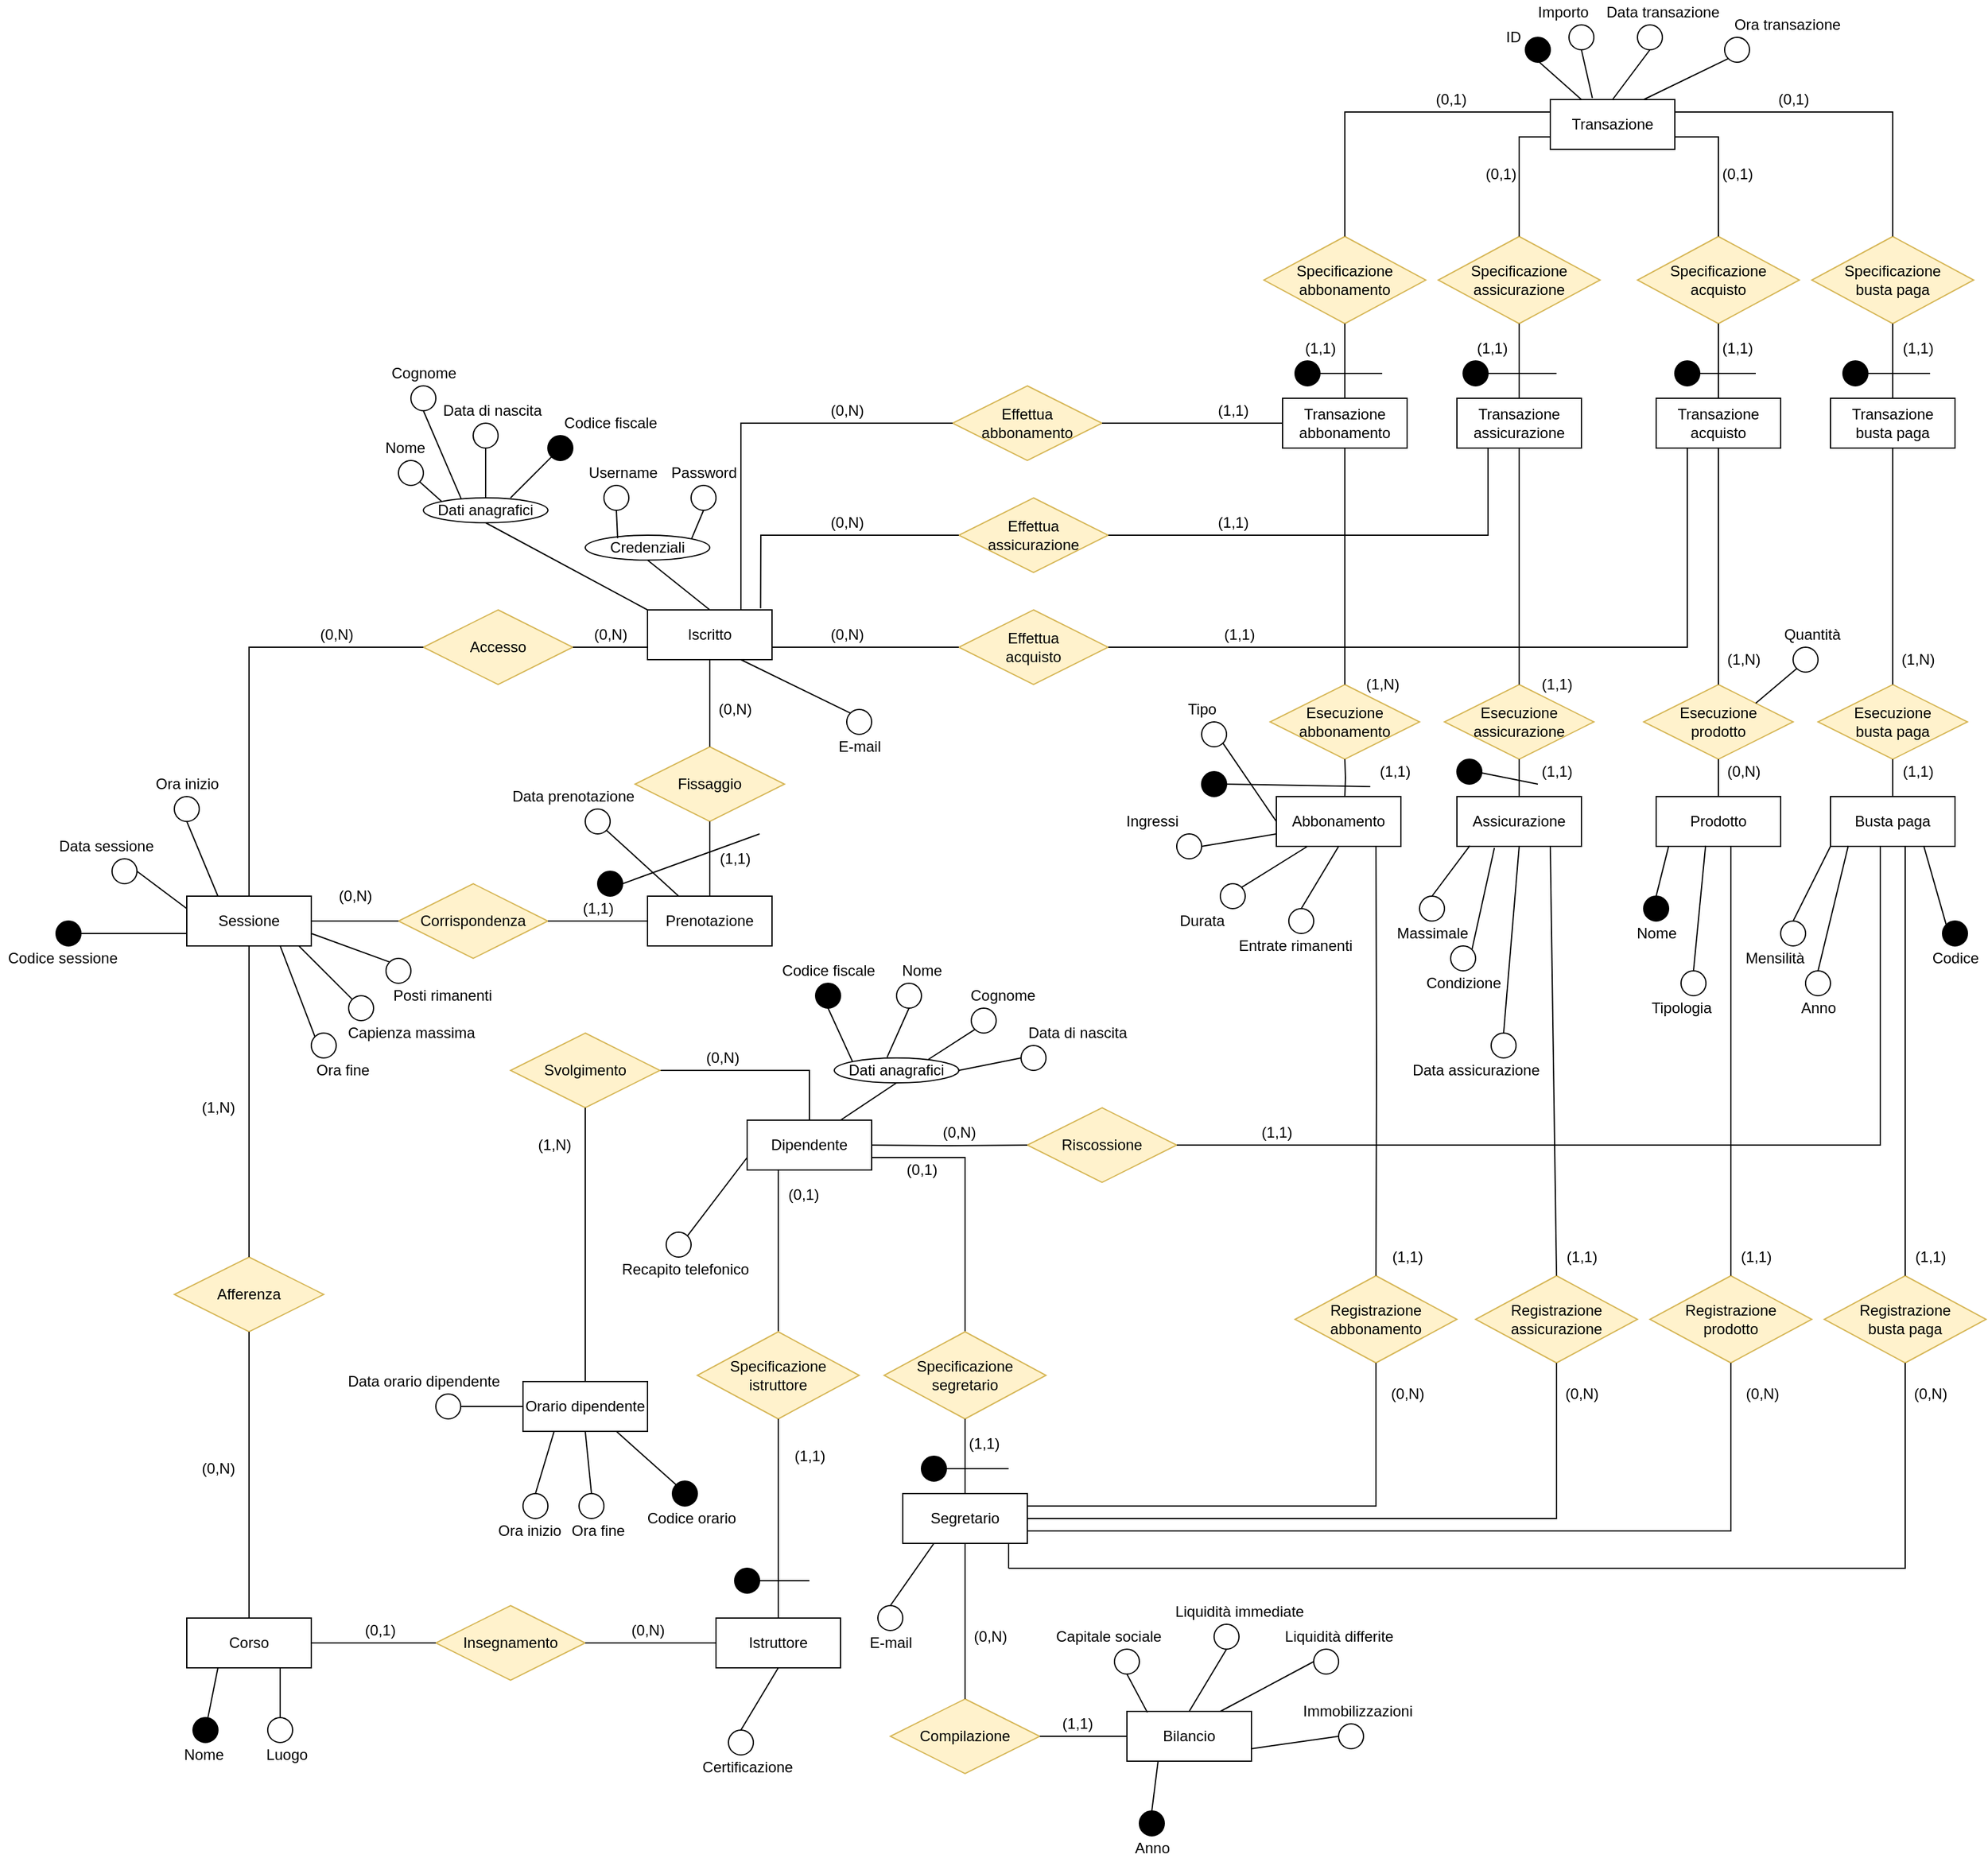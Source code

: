 <mxfile version="16.4.0" type="device"><diagram id="D4OwB9ZS3TD2a2z7zaOU" name="Pagina-1"><mxGraphModel dx="1278" dy="641" grid="1" gridSize="10" guides="1" tooltips="1" connect="1" arrows="1" fold="1" page="1" pageScale="1" pageWidth="3300" pageHeight="4681" math="0" shadow="0"><root><mxCell id="0"/><mxCell id="1" parent="0"/><mxCell id="qwYO8bj9gDf0cREeEXEN-1" value="Iscritto" style="whiteSpace=wrap;html=1;align=center;" parent="1" vertex="1"><mxGeometry x="730" y="1180" width="100" height="40" as="geometry"/></mxCell><mxCell id="qwYO8bj9gDf0cREeEXEN-7" value="Accesso" style="shape=rhombus;perimeter=rhombusPerimeter;whiteSpace=wrap;html=1;align=center;fillColor=#fff2cc;strokeColor=#d6b656;" parent="1" vertex="1"><mxGeometry x="550" y="1180" width="120" height="60" as="geometry"/></mxCell><mxCell id="qwYO8bj9gDf0cREeEXEN-8" value="Sessione" style="whiteSpace=wrap;html=1;align=center;" parent="1" vertex="1"><mxGeometry x="360" y="1410" width="100" height="40" as="geometry"/></mxCell><mxCell id="qwYO8bj9gDf0cREeEXEN-9" value="" style="endArrow=none;html=1;rounded=0;edgeStyle=orthogonalEdgeStyle;exitX=0.5;exitY=0;exitDx=0;exitDy=0;entryX=0;entryY=0.5;entryDx=0;entryDy=0;" parent="1" source="qwYO8bj9gDf0cREeEXEN-8" target="qwYO8bj9gDf0cREeEXEN-7" edge="1"><mxGeometry relative="1" as="geometry"><mxPoint x="610" y="1420" as="sourcePoint"/><mxPoint x="770" y="1420" as="targetPoint"/></mxGeometry></mxCell><mxCell id="qwYO8bj9gDf0cREeEXEN-10" value="Fissaggio" style="shape=rhombus;perimeter=rhombusPerimeter;whiteSpace=wrap;html=1;align=center;fillColor=#fff2cc;strokeColor=#d6b656;" parent="1" vertex="1"><mxGeometry x="720" y="1290" width="120" height="60" as="geometry"/></mxCell><mxCell id="qwYO8bj9gDf0cREeEXEN-11" value="" style="endArrow=none;html=1;rounded=0;edgeStyle=orthogonalEdgeStyle;entryX=0.5;entryY=0;entryDx=0;entryDy=0;exitX=0.5;exitY=1;exitDx=0;exitDy=0;" parent="1" source="qwYO8bj9gDf0cREeEXEN-10" target="qwYO8bj9gDf0cREeEXEN-13" edge="1"><mxGeometry relative="1" as="geometry"><mxPoint x="610" y="1420" as="sourcePoint"/><mxPoint x="770" y="1420" as="targetPoint"/></mxGeometry></mxCell><mxCell id="qwYO8bj9gDf0cREeEXEN-12" value="" style="endArrow=none;html=1;rounded=0;edgeStyle=orthogonalEdgeStyle;exitX=0.5;exitY=1;exitDx=0;exitDy=0;entryX=0.5;entryY=0;entryDx=0;entryDy=0;" parent="1" source="qwYO8bj9gDf0cREeEXEN-1" target="qwYO8bj9gDf0cREeEXEN-10" edge="1"><mxGeometry relative="1" as="geometry"><mxPoint x="610" y="1420" as="sourcePoint"/><mxPoint x="770" y="1420" as="targetPoint"/></mxGeometry></mxCell><mxCell id="qwYO8bj9gDf0cREeEXEN-13" value="Prenotazione" style="whiteSpace=wrap;html=1;align=center;" parent="1" vertex="1"><mxGeometry x="730" y="1410" width="100" height="40" as="geometry"/></mxCell><mxCell id="qwYO8bj9gDf0cREeEXEN-14" value="Corrispondenza" style="shape=rhombus;perimeter=rhombusPerimeter;whiteSpace=wrap;html=1;align=center;fillColor=#fff2cc;strokeColor=#d6b656;" parent="1" vertex="1"><mxGeometry x="530" y="1400" width="120" height="60" as="geometry"/></mxCell><mxCell id="qwYO8bj9gDf0cREeEXEN-15" value="" style="endArrow=none;html=1;rounded=0;edgeStyle=orthogonalEdgeStyle;exitX=1;exitY=0.5;exitDx=0;exitDy=0;entryX=0;entryY=0.5;entryDx=0;entryDy=0;" parent="1" source="qwYO8bj9gDf0cREeEXEN-14" target="qwYO8bj9gDf0cREeEXEN-13" edge="1"><mxGeometry relative="1" as="geometry"><mxPoint x="590" y="1530" as="sourcePoint"/><mxPoint x="710" y="1320" as="targetPoint"/></mxGeometry></mxCell><mxCell id="qwYO8bj9gDf0cREeEXEN-16" value="" style="endArrow=none;html=1;rounded=0;edgeStyle=orthogonalEdgeStyle;exitX=1;exitY=0.5;exitDx=0;exitDy=0;entryX=0;entryY=0.5;entryDx=0;entryDy=0;" parent="1" source="qwYO8bj9gDf0cREeEXEN-8" target="qwYO8bj9gDf0cREeEXEN-14" edge="1"><mxGeometry relative="1" as="geometry"><mxPoint x="255" y="1378.57" as="sourcePoint"/><mxPoint x="325" y="1378.57" as="targetPoint"/></mxGeometry></mxCell><mxCell id="qwYO8bj9gDf0cREeEXEN-17" value="Afferenza" style="shape=rhombus;perimeter=rhombusPerimeter;whiteSpace=wrap;html=1;align=center;fillColor=#fff2cc;strokeColor=#d6b656;" parent="1" vertex="1"><mxGeometry x="350" y="1700" width="120" height="60" as="geometry"/></mxCell><mxCell id="qwYO8bj9gDf0cREeEXEN-18" value="" style="endArrow=none;html=1;rounded=0;edgeStyle=orthogonalEdgeStyle;exitX=0.5;exitY=1;exitDx=0;exitDy=0;entryX=0.5;entryY=0;entryDx=0;entryDy=0;" parent="1" source="qwYO8bj9gDf0cREeEXEN-8" target="qwYO8bj9gDf0cREeEXEN-17" edge="1"><mxGeometry relative="1" as="geometry"><mxPoint x="470" y="1440" as="sourcePoint"/><mxPoint x="540" y="1440" as="targetPoint"/></mxGeometry></mxCell><mxCell id="qwYO8bj9gDf0cREeEXEN-19" value="" style="endArrow=none;html=1;rounded=0;edgeStyle=orthogonalEdgeStyle;exitX=0.5;exitY=1;exitDx=0;exitDy=0;entryX=0.5;entryY=0;entryDx=0;entryDy=0;" parent="1" source="qwYO8bj9gDf0cREeEXEN-17" target="qwYO8bj9gDf0cREeEXEN-20" edge="1"><mxGeometry relative="1" as="geometry"><mxPoint x="420" y="1460" as="sourcePoint"/><mxPoint x="420" y="1530.0" as="targetPoint"/></mxGeometry></mxCell><mxCell id="qwYO8bj9gDf0cREeEXEN-20" value="Corso" style="whiteSpace=wrap;html=1;align=center;" parent="1" vertex="1"><mxGeometry x="360" y="1990" width="100" height="40" as="geometry"/></mxCell><mxCell id="qwYO8bj9gDf0cREeEXEN-26" value="Effettua&lt;br&gt;abbonamento" style="shape=rhombus;perimeter=rhombusPerimeter;whiteSpace=wrap;html=1;align=center;fillColor=#fff2cc;strokeColor=#d6b656;" parent="1" vertex="1"><mxGeometry x="975" y="1000" width="120" height="60" as="geometry"/></mxCell><mxCell id="qwYO8bj9gDf0cREeEXEN-27" value="Esecuzione abbonamento" style="shape=rhombus;perimeter=rhombusPerimeter;whiteSpace=wrap;html=1;align=center;fillColor=#fff2cc;strokeColor=#d6b656;" parent="1" vertex="1"><mxGeometry x="1230" y="1240" width="120" height="60" as="geometry"/></mxCell><mxCell id="qwYO8bj9gDf0cREeEXEN-28" value="" style="endArrow=none;html=1;rounded=0;edgeStyle=orthogonalEdgeStyle;entryX=0.5;entryY=1;entryDx=0;entryDy=0;exitX=0.5;exitY=0;exitDx=0;exitDy=0;" parent="1" target="qwYO8bj9gDf0cREeEXEN-27" edge="1"><mxGeometry relative="1" as="geometry"><mxPoint x="1290" y="1330" as="sourcePoint"/><mxPoint x="1240" y="1260" as="targetPoint"/></mxGeometry></mxCell><mxCell id="qwYO8bj9gDf0cREeEXEN-29" value="" style="endArrow=none;html=1;rounded=0;edgeStyle=orthogonalEdgeStyle;exitX=0.5;exitY=1;exitDx=0;exitDy=0;entryX=0.5;entryY=0;entryDx=0;entryDy=0;" parent="1" source="qwYO8bj9gDf0cREeEXEN-320" target="qwYO8bj9gDf0cREeEXEN-27" edge="1"><mxGeometry relative="1" as="geometry"><mxPoint x="1290" y="1050" as="sourcePoint"/><mxPoint x="1240" y="1260" as="targetPoint"/></mxGeometry></mxCell><mxCell id="qwYO8bj9gDf0cREeEXEN-32" value="Esecuzione&lt;br&gt;assicurazione" style="shape=rhombus;perimeter=rhombusPerimeter;whiteSpace=wrap;html=1;align=center;fillColor=#fff2cc;strokeColor=#d6b656;" parent="1" vertex="1"><mxGeometry x="1370" y="1240" width="120" height="60" as="geometry"/></mxCell><mxCell id="qwYO8bj9gDf0cREeEXEN-33" value="" style="endArrow=none;html=1;rounded=0;edgeStyle=orthogonalEdgeStyle;entryX=0.5;entryY=0;entryDx=0;entryDy=0;exitX=0.5;exitY=1;exitDx=0;exitDy=0;" parent="1" source="qwYO8bj9gDf0cREeEXEN-321" target="qwYO8bj9gDf0cREeEXEN-32" edge="1"><mxGeometry relative="1" as="geometry"><mxPoint x="1430" y="1050" as="sourcePoint"/><mxPoint x="1380" y="1260" as="targetPoint"/></mxGeometry></mxCell><mxCell id="qwYO8bj9gDf0cREeEXEN-34" value="Assicurazione" style="whiteSpace=wrap;html=1;align=center;" parent="1" vertex="1"><mxGeometry x="1380" y="1330" width="100" height="40" as="geometry"/></mxCell><mxCell id="qwYO8bj9gDf0cREeEXEN-35" value="" style="endArrow=none;html=1;rounded=0;edgeStyle=orthogonalEdgeStyle;entryX=0.5;entryY=1;entryDx=0;entryDy=0;exitX=0.5;exitY=0;exitDx=0;exitDy=0;" parent="1" source="qwYO8bj9gDf0cREeEXEN-34" edge="1"><mxGeometry relative="1" as="geometry"><mxPoint x="1220" y="1260" as="sourcePoint"/><mxPoint x="1430" y="1300" as="targetPoint"/></mxGeometry></mxCell><mxCell id="qwYO8bj9gDf0cREeEXEN-36" value="Esecuzione&lt;br&gt;prodotto" style="shape=rhombus;perimeter=rhombusPerimeter;whiteSpace=wrap;html=1;align=center;fillColor=#fff2cc;strokeColor=#d6b656;" parent="1" vertex="1"><mxGeometry x="1530" y="1240" width="120" height="60" as="geometry"/></mxCell><mxCell id="qwYO8bj9gDf0cREeEXEN-37" value="Prodotto" style="whiteSpace=wrap;html=1;align=center;" parent="1" vertex="1"><mxGeometry x="1540" y="1330" width="100" height="40" as="geometry"/></mxCell><mxCell id="qwYO8bj9gDf0cREeEXEN-38" value="" style="endArrow=none;html=1;rounded=0;edgeStyle=orthogonalEdgeStyle;entryX=0.5;entryY=1;entryDx=0;entryDy=0;exitX=0.5;exitY=0;exitDx=0;exitDy=0;" parent="1" source="qwYO8bj9gDf0cREeEXEN-37" edge="1"><mxGeometry relative="1" as="geometry"><mxPoint x="1380" y="1260" as="sourcePoint"/><mxPoint x="1590" y="1300" as="targetPoint"/></mxGeometry></mxCell><mxCell id="qwYO8bj9gDf0cREeEXEN-39" value="" style="endArrow=none;html=1;rounded=0;edgeStyle=orthogonalEdgeStyle;entryX=0.5;entryY=0;entryDx=0;entryDy=0;exitX=0.5;exitY=1;exitDx=0;exitDy=0;" parent="1" source="qwYO8bj9gDf0cREeEXEN-322" target="qwYO8bj9gDf0cREeEXEN-36" edge="1"><mxGeometry relative="1" as="geometry"><mxPoint x="1590" y="1050" as="sourcePoint"/><mxPoint x="1440" y="1250" as="targetPoint"/></mxGeometry></mxCell><mxCell id="qwYO8bj9gDf0cREeEXEN-41" value="Insegnamento" style="shape=rhombus;perimeter=rhombusPerimeter;whiteSpace=wrap;html=1;align=center;fillColor=#fff2cc;strokeColor=#d6b656;" parent="1" vertex="1"><mxGeometry x="560" y="1980" width="120" height="60" as="geometry"/></mxCell><mxCell id="qwYO8bj9gDf0cREeEXEN-42" value="" style="endArrow=none;html=1;rounded=0;edgeStyle=orthogonalEdgeStyle;exitX=1;exitY=0.5;exitDx=0;exitDy=0;entryX=0;entryY=0.5;entryDx=0;entryDy=0;" parent="1" source="qwYO8bj9gDf0cREeEXEN-41" target="qwYO8bj9gDf0cREeEXEN-384" edge="1"><mxGeometry relative="1" as="geometry"><mxPoint x="780" y="1610" as="sourcePoint"/><mxPoint x="730" y="1760" as="targetPoint"/></mxGeometry></mxCell><mxCell id="qwYO8bj9gDf0cREeEXEN-43" value="" style="endArrow=none;html=1;rounded=0;edgeStyle=orthogonalEdgeStyle;exitX=0;exitY=0.5;exitDx=0;exitDy=0;entryX=1;entryY=0.5;entryDx=0;entryDy=0;" parent="1" source="qwYO8bj9gDf0cREeEXEN-41" target="qwYO8bj9gDf0cREeEXEN-20" edge="1"><mxGeometry relative="1" as="geometry"><mxPoint x="420" y="1590" as="sourcePoint"/><mxPoint x="420" y="1750" as="targetPoint"/></mxGeometry></mxCell><mxCell id="qwYO8bj9gDf0cREeEXEN-47" value="Riscossione" style="shape=rhombus;perimeter=rhombusPerimeter;whiteSpace=wrap;html=1;align=center;fillColor=#fff2cc;strokeColor=#d6b656;" parent="1" vertex="1"><mxGeometry x="1035" y="1580" width="120" height="60" as="geometry"/></mxCell><mxCell id="qwYO8bj9gDf0cREeEXEN-48" value="" style="endArrow=none;html=1;rounded=0;edgeStyle=orthogonalEdgeStyle;exitX=1;exitY=0.5;exitDx=0;exitDy=0;entryX=0;entryY=0.5;entryDx=0;entryDy=0;" parent="1" target="qwYO8bj9gDf0cREeEXEN-47" edge="1"><mxGeometry relative="1" as="geometry"><mxPoint x="910" y="1610" as="sourcePoint"/><mxPoint x="1150" y="1410" as="targetPoint"/></mxGeometry></mxCell><mxCell id="qwYO8bj9gDf0cREeEXEN-49" value="Esecuzione&lt;br&gt;busta paga" style="shape=rhombus;perimeter=rhombusPerimeter;whiteSpace=wrap;html=1;align=center;fillColor=#fff2cc;strokeColor=#d6b656;" parent="1" vertex="1"><mxGeometry x="1670" y="1240" width="120" height="60" as="geometry"/></mxCell><mxCell id="qwYO8bj9gDf0cREeEXEN-50" value="" style="endArrow=none;html=1;rounded=0;edgeStyle=orthogonalEdgeStyle;entryX=0.5;entryY=0;entryDx=0;entryDy=0;exitX=0.5;exitY=1;exitDx=0;exitDy=0;" parent="1" source="qwYO8bj9gDf0cREeEXEN-323" target="qwYO8bj9gDf0cREeEXEN-49" edge="1"><mxGeometry relative="1" as="geometry"><mxPoint x="1730" y="1050" as="sourcePoint"/><mxPoint x="1580" y="1250" as="targetPoint"/></mxGeometry></mxCell><mxCell id="qwYO8bj9gDf0cREeEXEN-51" value="Busta paga" style="whiteSpace=wrap;html=1;align=center;" parent="1" vertex="1"><mxGeometry x="1680" y="1330" width="100" height="40" as="geometry"/></mxCell><mxCell id="qwYO8bj9gDf0cREeEXEN-52" value="" style="endArrow=none;html=1;rounded=0;edgeStyle=orthogonalEdgeStyle;entryX=0.5;entryY=1;entryDx=0;entryDy=0;exitX=0.5;exitY=0;exitDx=0;exitDy=0;" parent="1" source="qwYO8bj9gDf0cREeEXEN-51" edge="1"><mxGeometry relative="1" as="geometry"><mxPoint x="1520" y="1260" as="sourcePoint"/><mxPoint x="1730" y="1300" as="targetPoint"/></mxGeometry></mxCell><mxCell id="qwYO8bj9gDf0cREeEXEN-53" value="" style="endArrow=none;html=1;rounded=0;edgeStyle=orthogonalEdgeStyle;entryX=1;entryY=0.5;entryDx=0;entryDy=0;exitX=0.5;exitY=1;exitDx=0;exitDy=0;" parent="1" source="qwYO8bj9gDf0cREeEXEN-51" target="qwYO8bj9gDf0cREeEXEN-47" edge="1"><mxGeometry relative="1" as="geometry"><mxPoint x="990" y="1410" as="sourcePoint"/><mxPoint x="1150" y="1410" as="targetPoint"/><Array as="points"><mxPoint x="1720" y="1370"/><mxPoint x="1720" y="1610"/></Array></mxGeometry></mxCell><mxCell id="qwYO8bj9gDf0cREeEXEN-54" value="Registrazione&lt;br&gt;abbonamento" style="shape=rhombus;perimeter=rhombusPerimeter;whiteSpace=wrap;html=1;align=center;fillColor=#fff2cc;strokeColor=#d6b656;" parent="1" vertex="1"><mxGeometry x="1250" y="1715" width="130" height="70" as="geometry"/></mxCell><mxCell id="qwYO8bj9gDf0cREeEXEN-55" value="Registrazione&lt;br&gt;assicurazione" style="shape=rhombus;perimeter=rhombusPerimeter;whiteSpace=wrap;html=1;align=center;fillColor=#fff2cc;strokeColor=#d6b656;" parent="1" vertex="1"><mxGeometry x="1395" y="1715" width="130" height="70" as="geometry"/></mxCell><mxCell id="qwYO8bj9gDf0cREeEXEN-56" value="" style="endArrow=none;html=1;rounded=0;edgeStyle=orthogonalEdgeStyle;entryX=0.5;entryY=0;entryDx=0;entryDy=0;exitX=0.75;exitY=1;exitDx=0;exitDy=0;" parent="1" target="qwYO8bj9gDf0cREeEXEN-54" edge="1"><mxGeometry relative="1" as="geometry"><mxPoint x="1315" y="1370" as="sourcePoint"/><mxPoint x="1240" y="1540" as="targetPoint"/></mxGeometry></mxCell><mxCell id="qwYO8bj9gDf0cREeEXEN-57" value="Registrazione&lt;br&gt;busta paga" style="shape=rhombus;perimeter=rhombusPerimeter;whiteSpace=wrap;html=1;align=center;fillColor=#fff2cc;strokeColor=#d6b656;" parent="1" vertex="1"><mxGeometry x="1675" y="1715" width="130" height="70" as="geometry"/></mxCell><mxCell id="qwYO8bj9gDf0cREeEXEN-58" value="Registrazione&lt;br&gt;prodotto" style="shape=rhombus;perimeter=rhombusPerimeter;whiteSpace=wrap;html=1;align=center;fillColor=#fff2cc;strokeColor=#d6b656;" parent="1" vertex="1"><mxGeometry x="1535" y="1715" width="130" height="70" as="geometry"/></mxCell><mxCell id="qwYO8bj9gDf0cREeEXEN-62" value="" style="endArrow=none;html=1;rounded=0;edgeStyle=orthogonalEdgeStyle;entryX=0.5;entryY=0;entryDx=0;entryDy=0;exitX=0.75;exitY=1;exitDx=0;exitDy=0;" parent="1" source="qwYO8bj9gDf0cREeEXEN-51" target="qwYO8bj9gDf0cREeEXEN-57" edge="1"><mxGeometry relative="1" as="geometry"><mxPoint x="1080" y="1540" as="sourcePoint"/><mxPoint x="1240" y="1540" as="targetPoint"/><Array as="points"><mxPoint x="1740" y="1370"/></Array></mxGeometry></mxCell><mxCell id="qwYO8bj9gDf0cREeEXEN-63" value="" style="endArrow=none;html=1;rounded=0;edgeStyle=orthogonalEdgeStyle;exitX=0.5;exitY=0;exitDx=0;exitDy=0;entryX=0.5;entryY=1;entryDx=0;entryDy=0;" parent="1" source="qwYO8bj9gDf0cREeEXEN-58" target="qwYO8bj9gDf0cREeEXEN-37" edge="1"><mxGeometry relative="1" as="geometry"><mxPoint x="1330" y="1520" as="sourcePoint"/><mxPoint x="1490" y="1520" as="targetPoint"/><Array as="points"><mxPoint x="1600" y="1370"/></Array></mxGeometry></mxCell><mxCell id="qwYO8bj9gDf0cREeEXEN-78" value="Dati anagrafici" style="ellipse;whiteSpace=wrap;html=1;align=center;glass=0;" parent="1" vertex="1"><mxGeometry x="550" y="1090" width="100" height="20" as="geometry"/></mxCell><mxCell id="qwYO8bj9gDf0cREeEXEN-79" value="" style="endArrow=none;html=1;rounded=0;exitX=0;exitY=0;exitDx=0;exitDy=0;entryX=1;entryY=1;entryDx=0;entryDy=0;" parent="1" source="qwYO8bj9gDf0cREeEXEN-78" target="qwYO8bj9gDf0cREeEXEN-82" edge="1"><mxGeometry width="50" height="50" relative="1" as="geometry"><mxPoint x="690" y="1250" as="sourcePoint"/><mxPoint x="540" y="1050" as="targetPoint"/></mxGeometry></mxCell><mxCell id="qwYO8bj9gDf0cREeEXEN-80" value="" style="ellipse;whiteSpace=wrap;html=1;aspect=fixed;glass=0;" parent="1" vertex="1"><mxGeometry x="590" y="1030" width="20" height="20" as="geometry"/></mxCell><mxCell id="qwYO8bj9gDf0cREeEXEN-81" value="" style="ellipse;whiteSpace=wrap;html=1;aspect=fixed;glass=0;" parent="1" vertex="1"><mxGeometry x="540" y="1000" width="20" height="20" as="geometry"/></mxCell><mxCell id="qwYO8bj9gDf0cREeEXEN-82" value="" style="ellipse;whiteSpace=wrap;html=1;aspect=fixed;glass=0;" parent="1" vertex="1"><mxGeometry x="530" y="1060" width="20" height="20" as="geometry"/></mxCell><mxCell id="qwYO8bj9gDf0cREeEXEN-83" value="Nome" style="text;html=1;align=center;verticalAlign=middle;resizable=0;points=[];autosize=1;strokeColor=none;fillColor=none;" parent="1" vertex="1"><mxGeometry x="510" y="1040" width="50" height="20" as="geometry"/></mxCell><mxCell id="qwYO8bj9gDf0cREeEXEN-84" value="" style="endArrow=none;html=1;rounded=0;exitX=0.304;exitY=0.04;exitDx=0;exitDy=0;entryX=0.5;entryY=1;entryDx=0;entryDy=0;exitPerimeter=0;" parent="1" source="qwYO8bj9gDf0cREeEXEN-78" target="qwYO8bj9gDf0cREeEXEN-81" edge="1"><mxGeometry width="50" height="50" relative="1" as="geometry"><mxPoint x="574.645" y="1102.929" as="sourcePoint"/><mxPoint x="557.071" y="1087.071" as="targetPoint"/></mxGeometry></mxCell><mxCell id="qwYO8bj9gDf0cREeEXEN-85" value="Cognome" style="text;html=1;align=center;verticalAlign=middle;resizable=0;points=[];autosize=1;strokeColor=none;fillColor=none;" parent="1" vertex="1"><mxGeometry x="515" y="980" width="70" height="20" as="geometry"/></mxCell><mxCell id="qwYO8bj9gDf0cREeEXEN-86" value="" style="endArrow=none;html=1;rounded=0;exitX=0.5;exitY=0;exitDx=0;exitDy=0;entryX=0.5;entryY=1;entryDx=0;entryDy=0;" parent="1" source="qwYO8bj9gDf0cREeEXEN-78" target="qwYO8bj9gDf0cREeEXEN-80" edge="1"><mxGeometry width="50" height="50" relative="1" as="geometry"><mxPoint x="820.4" y="1065.4" as="sourcePoint"/><mxPoint x="790" y="994.6" as="targetPoint"/></mxGeometry></mxCell><mxCell id="qwYO8bj9gDf0cREeEXEN-87" value="Data di nascita" style="text;html=1;align=center;verticalAlign=middle;resizable=0;points=[];autosize=1;strokeColor=none;fillColor=none;" parent="1" vertex="1"><mxGeometry x="560" y="1010" width="90" height="20" as="geometry"/></mxCell><mxCell id="qwYO8bj9gDf0cREeEXEN-88" value="Credenziali" style="ellipse;whiteSpace=wrap;html=1;align=center;glass=0;" parent="1" vertex="1"><mxGeometry x="680" y="1120" width="100" height="20" as="geometry"/></mxCell><mxCell id="qwYO8bj9gDf0cREeEXEN-89" value="" style="ellipse;whiteSpace=wrap;html=1;aspect=fixed;glass=0;" parent="1" vertex="1"><mxGeometry x="1375" y="1450" width="20" height="20" as="geometry"/></mxCell><mxCell id="qwYO8bj9gDf0cREeEXEN-90" value="" style="ellipse;whiteSpace=wrap;html=1;aspect=fixed;glass=0;" parent="1" vertex="1"><mxGeometry x="1350" y="1410" width="20" height="20" as="geometry"/></mxCell><mxCell id="qwYO8bj9gDf0cREeEXEN-93" value="" style="ellipse;whiteSpace=wrap;html=1;aspect=fixed;glass=0;" parent="1" vertex="1"><mxGeometry x="765" y="1080" width="20" height="20" as="geometry"/></mxCell><mxCell id="qwYO8bj9gDf0cREeEXEN-94" value="" style="ellipse;whiteSpace=wrap;html=1;aspect=fixed;glass=0;" parent="1" vertex="1"><mxGeometry x="695" y="1080" width="20" height="20" as="geometry"/></mxCell><mxCell id="qwYO8bj9gDf0cREeEXEN-95" value="" style="endArrow=none;html=1;rounded=0;exitX=0.26;exitY=0.12;exitDx=0;exitDy=0;entryX=0.5;entryY=1;entryDx=0;entryDy=0;exitPerimeter=0;" parent="1" source="qwYO8bj9gDf0cREeEXEN-88" target="qwYO8bj9gDf0cREeEXEN-94" edge="1"><mxGeometry width="50" height="50" relative="1" as="geometry"><mxPoint x="610" y="1100" as="sourcePoint"/><mxPoint x="610" y="1060" as="targetPoint"/></mxGeometry></mxCell><mxCell id="qwYO8bj9gDf0cREeEXEN-96" value="Username" style="text;html=1;align=center;verticalAlign=middle;resizable=0;points=[];autosize=1;strokeColor=none;fillColor=none;" parent="1" vertex="1"><mxGeometry x="675" y="1060" width="70" height="20" as="geometry"/></mxCell><mxCell id="qwYO8bj9gDf0cREeEXEN-97" value="Password" style="text;html=1;align=center;verticalAlign=middle;resizable=0;points=[];autosize=1;strokeColor=none;fillColor=none;" parent="1" vertex="1"><mxGeometry x="740" y="1060" width="70" height="20" as="geometry"/></mxCell><mxCell id="qwYO8bj9gDf0cREeEXEN-98" value="" style="endArrow=none;html=1;rounded=0;exitX=1;exitY=0;exitDx=0;exitDy=0;entryX=0.5;entryY=1;entryDx=0;entryDy=0;" parent="1" source="qwYO8bj9gDf0cREeEXEN-88" target="qwYO8bj9gDf0cREeEXEN-93" edge="1"><mxGeometry width="50" height="50" relative="1" as="geometry"><mxPoint x="696" y="1102.4" as="sourcePoint"/><mxPoint x="690" y="1070" as="targetPoint"/></mxGeometry></mxCell><mxCell id="qwYO8bj9gDf0cREeEXEN-100" value="" style="ellipse;whiteSpace=wrap;html=1;aspect=fixed;glass=0;" parent="1" vertex="1"><mxGeometry x="460" y="1520" width="20" height="20" as="geometry"/></mxCell><mxCell id="qwYO8bj9gDf0cREeEXEN-101" value="" style="ellipse;whiteSpace=wrap;html=1;aspect=fixed;glass=0;" parent="1" vertex="1"><mxGeometry x="350" y="1330" width="20" height="20" as="geometry"/></mxCell><mxCell id="qwYO8bj9gDf0cREeEXEN-103" value="" style="ellipse;whiteSpace=wrap;html=1;aspect=fixed;glass=0;" parent="1" vertex="1"><mxGeometry x="300" y="1380" width="20" height="20" as="geometry"/></mxCell><mxCell id="qwYO8bj9gDf0cREeEXEN-106" value="Ora inizio" style="text;html=1;align=center;verticalAlign=middle;resizable=0;points=[];autosize=1;strokeColor=none;fillColor=none;" parent="1" vertex="1"><mxGeometry x="325" y="1310" width="70" height="20" as="geometry"/></mxCell><mxCell id="qwYO8bj9gDf0cREeEXEN-107" value="Ora fine" style="text;html=1;align=center;verticalAlign=middle;resizable=0;points=[];autosize=1;strokeColor=none;fillColor=none;" parent="1" vertex="1"><mxGeometry x="455" y="1540" width="60" height="20" as="geometry"/></mxCell><mxCell id="qwYO8bj9gDf0cREeEXEN-108" value="" style="endArrow=none;html=1;rounded=0;entryX=0.25;entryY=0;entryDx=0;entryDy=0;exitX=0.5;exitY=1;exitDx=0;exitDy=0;" parent="1" source="qwYO8bj9gDf0cREeEXEN-101" target="qwYO8bj9gDf0cREeEXEN-8" edge="1"><mxGeometry width="50" height="50" relative="1" as="geometry"><mxPoint x="302.929" y="1305.641" as="sourcePoint"/><mxPoint x="255" y="1368.57" as="targetPoint"/></mxGeometry></mxCell><mxCell id="qwYO8bj9gDf0cREeEXEN-109" value="" style="endArrow=none;html=1;rounded=0;entryX=0.75;entryY=1;entryDx=0;entryDy=0;exitX=0;exitY=0;exitDx=0;exitDy=0;" parent="1" source="qwYO8bj9gDf0cREeEXEN-100" target="qwYO8bj9gDf0cREeEXEN-8" edge="1"><mxGeometry width="50" height="50" relative="1" as="geometry"><mxPoint x="517.929" y="1367.071" as="sourcePoint"/><mxPoint x="480" y="1430" as="targetPoint"/></mxGeometry></mxCell><mxCell id="qwYO8bj9gDf0cREeEXEN-119" value="" style="ellipse;whiteSpace=wrap;html=1;aspect=fixed;glass=0;" parent="1" vertex="1"><mxGeometry x="425" y="2070" width="20" height="20" as="geometry"/></mxCell><mxCell id="qwYO8bj9gDf0cREeEXEN-120" value="Nome&amp;nbsp;" style="text;html=1;align=center;verticalAlign=middle;resizable=0;points=[];autosize=1;strokeColor=none;fillColor=none;" parent="1" vertex="1"><mxGeometry x="350" y="2090" width="50" height="20" as="geometry"/></mxCell><mxCell id="qwYO8bj9gDf0cREeEXEN-121" value="" style="endArrow=none;html=1;rounded=0;entryX=0.25;entryY=1;entryDx=0;entryDy=0;startArrow=none;" parent="1" source="qwYO8bj9gDf0cREeEXEN-91" target="qwYO8bj9gDf0cREeEXEN-20" edge="1"><mxGeometry width="50" height="50" relative="1" as="geometry"><mxPoint x="375" y="2070" as="sourcePoint"/><mxPoint x="470" y="1460" as="targetPoint"/></mxGeometry></mxCell><mxCell id="qwYO8bj9gDf0cREeEXEN-122" value="Luogo" style="text;html=1;align=center;verticalAlign=middle;resizable=0;points=[];autosize=1;strokeColor=none;fillColor=none;" parent="1" vertex="1"><mxGeometry x="415" y="2090" width="50" height="20" as="geometry"/></mxCell><mxCell id="qwYO8bj9gDf0cREeEXEN-123" value="" style="endArrow=none;html=1;rounded=0;entryX=0.75;entryY=1;entryDx=0;entryDy=0;" parent="1" target="qwYO8bj9gDf0cREeEXEN-20" edge="1"><mxGeometry width="50" height="50" relative="1" as="geometry"><mxPoint x="435" y="2070" as="sourcePoint"/><mxPoint x="395" y="1790" as="targetPoint"/></mxGeometry></mxCell><mxCell id="qwYO8bj9gDf0cREeEXEN-127" value="" style="endArrow=none;html=1;rounded=0;entryX=1;entryY=0.5;entryDx=0;entryDy=0;exitX=0;exitY=0.25;exitDx=0;exitDy=0;entryPerimeter=0;" parent="1" source="qwYO8bj9gDf0cREeEXEN-8" target="qwYO8bj9gDf0cREeEXEN-103" edge="1"><mxGeometry width="50" height="50" relative="1" as="geometry"><mxPoint x="305" y="1370" as="sourcePoint"/><mxPoint x="250" y="1378.57" as="targetPoint"/></mxGeometry></mxCell><mxCell id="qwYO8bj9gDf0cREeEXEN-173" value="" style="ellipse;whiteSpace=wrap;html=1;aspect=fixed;glass=0;fillColor=#000000;" parent="1" vertex="1"><mxGeometry x="1175" y="1310" width="20" height="20" as="geometry"/></mxCell><mxCell id="qwYO8bj9gDf0cREeEXEN-177" value="" style="endArrow=none;html=1;rounded=0;entryX=0.01;entryY=1.1;entryDx=0;entryDy=0;entryPerimeter=0;exitX=1;exitY=0.5;exitDx=0;exitDy=0;" parent="1" source="qwYO8bj9gDf0cREeEXEN-173" target="qwYO8bj9gDf0cREeEXEN-254" edge="1"><mxGeometry width="50" height="50" relative="1" as="geometry"><mxPoint x="1270" y="1322" as="sourcePoint"/><mxPoint x="1250" y="1370" as="targetPoint"/></mxGeometry></mxCell><mxCell id="qwYO8bj9gDf0cREeEXEN-180" value="Massimale" style="text;html=1;align=center;verticalAlign=middle;resizable=0;points=[];autosize=1;strokeColor=none;fillColor=none;" parent="1" vertex="1"><mxGeometry x="1325" y="1430" width="70" height="20" as="geometry"/></mxCell><mxCell id="qwYO8bj9gDf0cREeEXEN-181" value="" style="endArrow=none;html=1;rounded=0;exitX=0.5;exitY=0;exitDx=0;exitDy=0;entryX=0.104;entryY=0.985;entryDx=0;entryDy=0;entryPerimeter=0;" parent="1" source="qwYO8bj9gDf0cREeEXEN-90" target="qwYO8bj9gDf0cREeEXEN-34" edge="1"><mxGeometry width="50" height="50" relative="1" as="geometry"><mxPoint x="1177.071" y="1402.929" as="sourcePoint"/><mxPoint x="1250" y="1380" as="targetPoint"/></mxGeometry></mxCell><mxCell id="qwYO8bj9gDf0cREeEXEN-182" value="Condizione" style="text;html=1;align=center;verticalAlign=middle;resizable=0;points=[];autosize=1;strokeColor=none;fillColor=none;" parent="1" vertex="1"><mxGeometry x="1345" y="1470" width="80" height="20" as="geometry"/></mxCell><mxCell id="qwYO8bj9gDf0cREeEXEN-183" value="" style="endArrow=none;html=1;rounded=0;exitX=1;exitY=0;exitDx=0;exitDy=0;entryX=0.301;entryY=1.031;entryDx=0;entryDy=0;entryPerimeter=0;" parent="1" source="qwYO8bj9gDf0cREeEXEN-89" target="qwYO8bj9gDf0cREeEXEN-34" edge="1"><mxGeometry width="50" height="50" relative="1" as="geometry"><mxPoint x="1400" y="1420" as="sourcePoint"/><mxPoint x="1415" y="1380" as="targetPoint"/></mxGeometry></mxCell><mxCell id="qwYO8bj9gDf0cREeEXEN-186" value="" style="ellipse;whiteSpace=wrap;html=1;aspect=fixed;glass=0;" parent="1" vertex="1"><mxGeometry x="1640" y="1430" width="20" height="20" as="geometry"/></mxCell><mxCell id="qwYO8bj9gDf0cREeEXEN-187" value="" style="ellipse;whiteSpace=wrap;html=1;aspect=fixed;glass=0;" parent="1" vertex="1"><mxGeometry x="1560" y="1470" width="20" height="20" as="geometry"/></mxCell><mxCell id="qwYO8bj9gDf0cREeEXEN-188" value="" style="ellipse;whiteSpace=wrap;html=1;aspect=fixed;glass=0;" parent="1" vertex="1"><mxGeometry x="1660" y="1470" width="20" height="20" as="geometry"/></mxCell><mxCell id="qwYO8bj9gDf0cREeEXEN-189" value="" style="ellipse;whiteSpace=wrap;html=1;aspect=fixed;glass=0;fillColor=#000000;" parent="1" vertex="1"><mxGeometry x="1530" y="1410" width="20" height="20" as="geometry"/></mxCell><mxCell id="qwYO8bj9gDf0cREeEXEN-190" value="Nome" style="text;html=1;align=center;verticalAlign=middle;resizable=0;points=[];autosize=1;strokeColor=none;fillColor=none;" parent="1" vertex="1"><mxGeometry x="1515" y="1430" width="50" height="20" as="geometry"/></mxCell><mxCell id="qwYO8bj9gDf0cREeEXEN-191" value="" style="endArrow=none;html=1;rounded=0;exitX=0.5;exitY=0;exitDx=0;exitDy=0;entryX=0.1;entryY=1;entryDx=0;entryDy=0;entryPerimeter=0;" parent="1" source="qwYO8bj9gDf0cREeEXEN-189" target="qwYO8bj9gDf0cREeEXEN-37" edge="1"><mxGeometry width="50" height="50" relative="1" as="geometry"><mxPoint x="1490" y="1440" as="sourcePoint"/><mxPoint x="1478.6" y="1381.68" as="targetPoint"/></mxGeometry></mxCell><mxCell id="qwYO8bj9gDf0cREeEXEN-192" value="Tipologia" style="text;html=1;align=center;verticalAlign=middle;resizable=0;points=[];autosize=1;strokeColor=none;fillColor=none;" parent="1" vertex="1"><mxGeometry x="1530" y="1490" width="60" height="20" as="geometry"/></mxCell><mxCell id="qwYO8bj9gDf0cREeEXEN-193" value="" style="endArrow=none;html=1;rounded=0;exitX=0.5;exitY=0;exitDx=0;exitDy=0;entryX=0.397;entryY=0.985;entryDx=0;entryDy=0;entryPerimeter=0;" parent="1" source="qwYO8bj9gDf0cREeEXEN-187" target="qwYO8bj9gDf0cREeEXEN-37" edge="1"><mxGeometry width="50" height="50" relative="1" as="geometry"><mxPoint x="1550" y="1420" as="sourcePoint"/><mxPoint x="1560" y="1380" as="targetPoint"/></mxGeometry></mxCell><mxCell id="qwYO8bj9gDf0cREeEXEN-194" value="" style="endArrow=none;html=1;rounded=0;exitX=0.5;exitY=0;exitDx=0;exitDy=0;entryX=0.143;entryY=0.988;entryDx=0;entryDy=0;entryPerimeter=0;" parent="1" source="qwYO8bj9gDf0cREeEXEN-188" target="qwYO8bj9gDf0cREeEXEN-51" edge="1"><mxGeometry width="50" height="50" relative="1" as="geometry"><mxPoint x="1580" y="1480" as="sourcePoint"/><mxPoint x="1589.7" y="1379.4" as="targetPoint"/></mxGeometry></mxCell><mxCell id="qwYO8bj9gDf0cREeEXEN-195" value="" style="endArrow=none;html=1;rounded=0;exitX=0.5;exitY=0;exitDx=0;exitDy=0;entryX=0;entryY=1;entryDx=0;entryDy=0;" parent="1" source="qwYO8bj9gDf0cREeEXEN-186" target="qwYO8bj9gDf0cREeEXEN-51" edge="1"><mxGeometry width="50" height="50" relative="1" as="geometry"><mxPoint x="1590" y="1490" as="sourcePoint"/><mxPoint x="1599.7" y="1389.4" as="targetPoint"/></mxGeometry></mxCell><mxCell id="qwYO8bj9gDf0cREeEXEN-196" value="Mensilità" style="text;html=1;align=center;verticalAlign=middle;resizable=0;points=[];autosize=1;strokeColor=none;fillColor=none;" parent="1" vertex="1"><mxGeometry x="1605" y="1450" width="60" height="20" as="geometry"/></mxCell><mxCell id="qwYO8bj9gDf0cREeEXEN-197" value="Anno" style="text;html=1;align=center;verticalAlign=middle;resizable=0;points=[];autosize=1;strokeColor=none;fillColor=none;" parent="1" vertex="1"><mxGeometry x="1650" y="1490" width="40" height="20" as="geometry"/></mxCell><mxCell id="qwYO8bj9gDf0cREeEXEN-215" value="" style="ellipse;whiteSpace=wrap;html=1;aspect=fixed;glass=0;fillColor=#000000;" parent="1" vertex="1"><mxGeometry x="650" y="1040" width="20" height="20" as="geometry"/></mxCell><mxCell id="qwYO8bj9gDf0cREeEXEN-216" value="Codice fiscale" style="text;html=1;align=center;verticalAlign=middle;resizable=0;points=[];autosize=1;strokeColor=none;fillColor=none;" parent="1" vertex="1"><mxGeometry x="655" y="1020" width="90" height="20" as="geometry"/></mxCell><mxCell id="qwYO8bj9gDf0cREeEXEN-217" value="" style="endArrow=none;html=1;rounded=0;entryX=0;entryY=1;entryDx=0;entryDy=0;" parent="1" target="qwYO8bj9gDf0cREeEXEN-215" edge="1"><mxGeometry width="50" height="50" relative="1" as="geometry"><mxPoint x="620" y="1090" as="sourcePoint"/><mxPoint x="610" y="1060.0" as="targetPoint"/></mxGeometry></mxCell><mxCell id="qwYO8bj9gDf0cREeEXEN-218" value="" style="ellipse;whiteSpace=wrap;html=1;aspect=fixed;glass=0;fillColor=#000000;" parent="1" vertex="1"><mxGeometry x="255" y="1430" width="20" height="20" as="geometry"/></mxCell><mxCell id="qwYO8bj9gDf0cREeEXEN-225" value="" style="ellipse;whiteSpace=wrap;html=1;aspect=fixed;glass=0;fillColor=#000000;" parent="1" vertex="1"><mxGeometry x="1770" y="1430" width="20" height="20" as="geometry"/></mxCell><mxCell id="qwYO8bj9gDf0cREeEXEN-226" value="(0,N)" style="text;html=1;align=center;verticalAlign=middle;resizable=0;points=[];autosize=1;strokeColor=none;fillColor=none;" parent="1" vertex="1"><mxGeometry x="680" y="1190" width="40" height="20" as="geometry"/></mxCell><mxCell id="qwYO8bj9gDf0cREeEXEN-227" value="(0,N)" style="text;html=1;align=center;verticalAlign=middle;resizable=0;points=[];autosize=1;strokeColor=none;fillColor=none;" parent="1" vertex="1"><mxGeometry x="460" y="1190" width="40" height="20" as="geometry"/></mxCell><mxCell id="qwYO8bj9gDf0cREeEXEN-228" value="(1,1)" style="text;html=1;align=center;verticalAlign=middle;resizable=0;points=[];autosize=1;strokeColor=none;fillColor=none;" parent="1" vertex="1"><mxGeometry x="670" y="1410" width="40" height="20" as="geometry"/></mxCell><mxCell id="qwYO8bj9gDf0cREeEXEN-229" value="(0,N)" style="text;html=1;align=center;verticalAlign=middle;resizable=0;points=[];autosize=1;strokeColor=none;fillColor=none;" parent="1" vertex="1"><mxGeometry x="475" y="1400" width="40" height="20" as="geometry"/></mxCell><mxCell id="qwYO8bj9gDf0cREeEXEN-230" value="(0,N)" style="text;html=1;align=center;verticalAlign=middle;resizable=0;points=[];autosize=1;strokeColor=none;fillColor=none;" parent="1" vertex="1"><mxGeometry x="780" y="1250" width="40" height="20" as="geometry"/></mxCell><mxCell id="qwYO8bj9gDf0cREeEXEN-231" value="(1,1)" style="text;html=1;align=center;verticalAlign=middle;resizable=0;points=[];autosize=1;strokeColor=none;fillColor=none;" parent="1" vertex="1"><mxGeometry x="780" y="1370" width="40" height="20" as="geometry"/></mxCell><mxCell id="qwYO8bj9gDf0cREeEXEN-232" value="(0,N)" style="text;html=1;align=center;verticalAlign=middle;resizable=0;points=[];autosize=1;strokeColor=none;fillColor=none;" parent="1" vertex="1"><mxGeometry x="365" y="1860" width="40" height="20" as="geometry"/></mxCell><mxCell id="qwYO8bj9gDf0cREeEXEN-233" value="(1,N)" style="text;html=1;align=center;verticalAlign=middle;resizable=0;points=[];autosize=1;strokeColor=none;fillColor=none;" parent="1" vertex="1"><mxGeometry x="365" y="1570" width="40" height="20" as="geometry"/></mxCell><mxCell id="qwYO8bj9gDf0cREeEXEN-238" value="(0,N)" style="text;html=1;align=center;verticalAlign=middle;resizable=0;points=[];autosize=1;strokeColor=none;fillColor=none;" parent="1" vertex="1"><mxGeometry x="960" y="1590" width="40" height="20" as="geometry"/></mxCell><mxCell id="qwYO8bj9gDf0cREeEXEN-239" value="(1,1)" style="text;html=1;align=center;verticalAlign=middle;resizable=0;points=[];autosize=1;strokeColor=none;fillColor=none;" parent="1" vertex="1"><mxGeometry x="1215" y="1590" width="40" height="20" as="geometry"/></mxCell><mxCell id="qwYO8bj9gDf0cREeEXEN-240" value="(0,N)" style="text;html=1;align=center;verticalAlign=middle;resizable=0;points=[];autosize=1;strokeColor=none;fillColor=none;" parent="1" vertex="1"><mxGeometry x="1320" y="1800" width="40" height="20" as="geometry"/></mxCell><mxCell id="qwYO8bj9gDf0cREeEXEN-244" value="(1,1)" style="text;html=1;align=center;verticalAlign=middle;resizable=0;points=[];autosize=1;strokeColor=none;fillColor=none;" parent="1" vertex="1"><mxGeometry x="1600" y="1690" width="40" height="20" as="geometry"/></mxCell><mxCell id="qwYO8bj9gDf0cREeEXEN-245" value="(1,1)" style="text;html=1;align=center;verticalAlign=middle;resizable=0;points=[];autosize=1;strokeColor=none;fillColor=none;" parent="1" vertex="1"><mxGeometry x="1320" y="1690" width="40" height="20" as="geometry"/></mxCell><mxCell id="qwYO8bj9gDf0cREeEXEN-246" value="(1,1)" style="text;html=1;align=center;verticalAlign=middle;resizable=0;points=[];autosize=1;strokeColor=none;fillColor=none;" parent="1" vertex="1"><mxGeometry x="1460" y="1690" width="40" height="20" as="geometry"/></mxCell><mxCell id="qwYO8bj9gDf0cREeEXEN-247" value="(1,1)" style="text;html=1;align=center;verticalAlign=middle;resizable=0;points=[];autosize=1;strokeColor=none;fillColor=none;" parent="1" vertex="1"><mxGeometry x="1740" y="1690" width="40" height="20" as="geometry"/></mxCell><mxCell id="qwYO8bj9gDf0cREeEXEN-250" value="(0,N)" style="text;html=1;align=center;verticalAlign=middle;resizable=0;points=[];autosize=1;strokeColor=none;fillColor=none;" parent="1" vertex="1"><mxGeometry x="870" y="1190" width="40" height="20" as="geometry"/></mxCell><mxCell id="qwYO8bj9gDf0cREeEXEN-251" value="(1,1)" style="text;html=1;align=center;verticalAlign=middle;resizable=0;points=[];autosize=1;strokeColor=none;fillColor=none;" parent="1" vertex="1"><mxGeometry x="1180" y="1010" width="40" height="20" as="geometry"/></mxCell><mxCell id="qwYO8bj9gDf0cREeEXEN-252" value="(1,1)" style="text;html=1;align=center;verticalAlign=middle;resizable=0;points=[];autosize=1;strokeColor=none;fillColor=none;" parent="1" vertex="1"><mxGeometry x="1185" y="1190" width="40" height="20" as="geometry"/></mxCell><mxCell id="qwYO8bj9gDf0cREeEXEN-253" value="(1,N)" style="text;html=1;align=center;verticalAlign=middle;resizable=0;points=[];autosize=1;strokeColor=none;fillColor=none;" parent="1" vertex="1"><mxGeometry x="1300" y="1230" width="40" height="20" as="geometry"/></mxCell><mxCell id="qwYO8bj9gDf0cREeEXEN-254" value="(1,1)" style="text;html=1;align=center;verticalAlign=middle;resizable=0;points=[];autosize=1;strokeColor=none;fillColor=none;" parent="1" vertex="1"><mxGeometry x="1310" y="1300" width="40" height="20" as="geometry"/></mxCell><mxCell id="qwYO8bj9gDf0cREeEXEN-255" value="(1,1)" style="text;html=1;align=center;verticalAlign=middle;resizable=0;points=[];autosize=1;strokeColor=none;fillColor=none;" parent="1" vertex="1"><mxGeometry x="1440" y="1230" width="40" height="20" as="geometry"/></mxCell><mxCell id="qwYO8bj9gDf0cREeEXEN-256" value="(1,1)" style="text;html=1;align=center;verticalAlign=middle;resizable=0;points=[];autosize=1;strokeColor=none;fillColor=none;" parent="1" vertex="1"><mxGeometry x="1440" y="1300" width="40" height="20" as="geometry"/></mxCell><mxCell id="qwYO8bj9gDf0cREeEXEN-257" value="(1,N)" style="text;html=1;align=center;verticalAlign=middle;resizable=0;points=[];autosize=1;strokeColor=none;fillColor=none;" parent="1" vertex="1"><mxGeometry x="1590" y="1210" width="40" height="20" as="geometry"/></mxCell><mxCell id="qwYO8bj9gDf0cREeEXEN-258" value="(0,N)" style="text;html=1;align=center;verticalAlign=middle;resizable=0;points=[];autosize=1;strokeColor=none;fillColor=none;" parent="1" vertex="1"><mxGeometry x="1590" y="1300" width="40" height="20" as="geometry"/></mxCell><mxCell id="qwYO8bj9gDf0cREeEXEN-259" value="" style="ellipse;whiteSpace=wrap;html=1;aspect=fixed;glass=0;" parent="1" vertex="1"><mxGeometry x="1650" y="1210" width="20" height="20" as="geometry"/></mxCell><mxCell id="qwYO8bj9gDf0cREeEXEN-260" value="Quantità" style="text;html=1;align=center;verticalAlign=middle;resizable=0;points=[];autosize=1;strokeColor=none;fillColor=none;" parent="1" vertex="1"><mxGeometry x="1635" y="1190" width="60" height="20" as="geometry"/></mxCell><mxCell id="qwYO8bj9gDf0cREeEXEN-261" value="" style="endArrow=none;html=1;rounded=0;exitX=0;exitY=1;exitDx=0;exitDy=0;entryX=1;entryY=0;entryDx=0;entryDy=0;" parent="1" source="qwYO8bj9gDf0cREeEXEN-259" target="qwYO8bj9gDf0cREeEXEN-36" edge="1"><mxGeometry width="50" height="50" relative="1" as="geometry"><mxPoint x="1660" y="1440" as="sourcePoint"/><mxPoint x="1690" y="1380" as="targetPoint"/></mxGeometry></mxCell><mxCell id="qwYO8bj9gDf0cREeEXEN-262" value="(1,N)" style="text;html=1;align=center;verticalAlign=middle;resizable=0;points=[];autosize=1;strokeColor=none;fillColor=none;" parent="1" vertex="1"><mxGeometry x="1730" y="1210" width="40" height="20" as="geometry"/></mxCell><mxCell id="qwYO8bj9gDf0cREeEXEN-263" value="(1,1)" style="text;html=1;align=center;verticalAlign=middle;resizable=0;points=[];autosize=1;strokeColor=none;fillColor=none;" parent="1" vertex="1"><mxGeometry x="1730" y="1300" width="40" height="20" as="geometry"/></mxCell><mxCell id="qwYO8bj9gDf0cREeEXEN-268" value="" style="ellipse;whiteSpace=wrap;html=1;aspect=fixed;glass=0;" parent="1" vertex="1"><mxGeometry x="1407.5" y="1520" width="20" height="20" as="geometry"/></mxCell><mxCell id="qwYO8bj9gDf0cREeEXEN-272" value="Data assicurazione" style="text;html=1;align=center;verticalAlign=middle;resizable=0;points=[];autosize=1;strokeColor=none;fillColor=none;" parent="1" vertex="1"><mxGeometry x="1335" y="1540" width="120" height="20" as="geometry"/></mxCell><mxCell id="qwYO8bj9gDf0cREeEXEN-275" value="" style="endArrow=none;html=1;rounded=0;exitX=0.5;exitY=0;exitDx=0;exitDy=0;entryX=0.5;entryY=1;entryDx=0;entryDy=0;" parent="1" source="qwYO8bj9gDf0cREeEXEN-268" target="qwYO8bj9gDf0cREeEXEN-34" edge="1"><mxGeometry width="50" height="50" relative="1" as="geometry"><mxPoint x="1387.071" y="1542.929" as="sourcePoint"/><mxPoint x="1430.872" y="1506.949" as="targetPoint"/></mxGeometry></mxCell><mxCell id="qwYO8bj9gDf0cREeEXEN-279" value="" style="ellipse;whiteSpace=wrap;html=1;aspect=fixed;glass=0;" parent="1" vertex="1"><mxGeometry x="680" y="1340" width="20" height="20" as="geometry"/></mxCell><mxCell id="qwYO8bj9gDf0cREeEXEN-280" value="Data prenotazione" style="text;html=1;align=center;verticalAlign=middle;resizable=0;points=[];autosize=1;strokeColor=none;fillColor=none;" parent="1" vertex="1"><mxGeometry x="615" y="1320" width="110" height="20" as="geometry"/></mxCell><mxCell id="qwYO8bj9gDf0cREeEXEN-283" value="" style="endArrow=none;html=1;rounded=0;entryX=0.25;entryY=0;entryDx=0;entryDy=0;exitX=1;exitY=1;exitDx=0;exitDy=0;" parent="1" source="qwYO8bj9gDf0cREeEXEN-279" target="qwYO8bj9gDf0cREeEXEN-13" edge="1"><mxGeometry width="50" height="50" relative="1" as="geometry"><mxPoint x="707.071" y="1387.071" as="sourcePoint"/><mxPoint x="660.251" y="1362.929" as="targetPoint"/></mxGeometry></mxCell><mxCell id="qwYO8bj9gDf0cREeEXEN-286" value="" style="ellipse;whiteSpace=wrap;html=1;aspect=fixed;glass=0;fillColor=#000000;" parent="1" vertex="1"><mxGeometry x="690" y="1390" width="20" height="20" as="geometry"/></mxCell><mxCell id="qwYO8bj9gDf0cREeEXEN-287" value="" style="endArrow=none;html=1;rounded=0;exitX=1;exitY=0.5;exitDx=0;exitDy=0;" parent="1" source="qwYO8bj9gDf0cREeEXEN-286" edge="1"><mxGeometry width="50" height="50" relative="1" as="geometry"><mxPoint x="707.071" y="1387.071" as="sourcePoint"/><mxPoint x="820" y="1360" as="targetPoint"/></mxGeometry></mxCell><mxCell id="qwYO8bj9gDf0cREeEXEN-288" value="" style="endArrow=none;html=1;rounded=0;exitX=0;exitY=0;exitDx=0;exitDy=0;entryX=0.75;entryY=1;entryDx=0;entryDy=0;" parent="1" source="qwYO8bj9gDf0cREeEXEN-225" target="qwYO8bj9gDf0cREeEXEN-51" edge="1"><mxGeometry width="50" height="50" relative="1" as="geometry"><mxPoint x="1797.071" y="1457.071" as="sourcePoint"/><mxPoint x="1730" y="1480" as="targetPoint"/></mxGeometry></mxCell><mxCell id="qwYO8bj9gDf0cREeEXEN-289" value="Codice" style="text;html=1;align=center;verticalAlign=middle;resizable=0;points=[];autosize=1;strokeColor=none;fillColor=none;" parent="1" vertex="1"><mxGeometry x="1755" y="1450" width="50" height="20" as="geometry"/></mxCell><mxCell id="qwYO8bj9gDf0cREeEXEN-290" value="" style="ellipse;whiteSpace=wrap;html=1;aspect=fixed;glass=0;fillColor=#000000;" parent="1" vertex="1"><mxGeometry x="1380" y="1300" width="20" height="20" as="geometry"/></mxCell><mxCell id="qwYO8bj9gDf0cREeEXEN-291" value="" style="endArrow=none;html=1;rounded=0;exitX=1;exitY=0.5;exitDx=0;exitDy=0;entryX=0.25;entryY=1;entryDx=0;entryDy=0;entryPerimeter=0;" parent="1" edge="1"><mxGeometry width="50" height="50" relative="1" as="geometry"><mxPoint x="1395" y="1310" as="sourcePoint"/><mxPoint x="1445" y="1320" as="targetPoint"/></mxGeometry></mxCell><mxCell id="qwYO8bj9gDf0cREeEXEN-292" value="Effettua&lt;br&gt;acquisto" style="shape=rhombus;perimeter=rhombusPerimeter;whiteSpace=wrap;html=1;align=center;fillColor=#fff2cc;strokeColor=#d6b656;" parent="1" vertex="1"><mxGeometry x="980" y="1180" width="120" height="60" as="geometry"/></mxCell><mxCell id="qwYO8bj9gDf0cREeEXEN-293" value="Effettua&lt;br&gt;assicurazione" style="shape=rhombus;perimeter=rhombusPerimeter;whiteSpace=wrap;html=1;align=center;fillColor=#fff2cc;strokeColor=#d6b656;" parent="1" vertex="1"><mxGeometry x="980" y="1090" width="120" height="60" as="geometry"/></mxCell><mxCell id="qwYO8bj9gDf0cREeEXEN-294" value="" style="endArrow=none;html=1;rounded=0;exitX=0.75;exitY=1;exitDx=0;exitDy=0;entryX=0.5;entryY=0;entryDx=0;entryDy=0;" parent="1" source="qwYO8bj9gDf0cREeEXEN-34" target="qwYO8bj9gDf0cREeEXEN-55" edge="1"><mxGeometry relative="1" as="geometry"><mxPoint x="1320" y="1770" as="sourcePoint"/><mxPoint x="1480" y="1770" as="targetPoint"/></mxGeometry></mxCell><mxCell id="qwYO8bj9gDf0cREeEXEN-297" value="" style="endArrow=none;html=1;rounded=0;exitX=1;exitY=0.75;exitDx=0;exitDy=0;entryX=0;entryY=0.5;entryDx=0;entryDy=0;" parent="1" source="qwYO8bj9gDf0cREeEXEN-1" target="qwYO8bj9gDf0cREeEXEN-292" edge="1"><mxGeometry relative="1" as="geometry"><mxPoint x="1180" y="1260" as="sourcePoint"/><mxPoint x="1340" y="1260" as="targetPoint"/><Array as="points"/></mxGeometry></mxCell><mxCell id="qwYO8bj9gDf0cREeEXEN-298" value="" style="endArrow=none;html=1;rounded=0;exitX=0.5;exitY=1;exitDx=0;exitDy=0;entryX=0;entryY=0;entryDx=0;entryDy=0;" parent="1" source="qwYO8bj9gDf0cREeEXEN-78" target="qwYO8bj9gDf0cREeEXEN-1" edge="1"><mxGeometry relative="1" as="geometry"><mxPoint x="1180" y="1260" as="sourcePoint"/><mxPoint x="1340" y="1260" as="targetPoint"/></mxGeometry></mxCell><mxCell id="qwYO8bj9gDf0cREeEXEN-299" value="" style="endArrow=none;html=1;rounded=0;exitX=0.5;exitY=1;exitDx=0;exitDy=0;entryX=0.5;entryY=0;entryDx=0;entryDy=0;" parent="1" source="qwYO8bj9gDf0cREeEXEN-88" target="qwYO8bj9gDf0cREeEXEN-1" edge="1"><mxGeometry relative="1" as="geometry"><mxPoint x="1180" y="1260" as="sourcePoint"/><mxPoint x="1340" y="1260" as="targetPoint"/></mxGeometry></mxCell><mxCell id="qwYO8bj9gDf0cREeEXEN-300" value="" style="endArrow=none;html=1;rounded=0;exitX=1;exitY=0.5;exitDx=0;exitDy=0;entryX=0.25;entryY=1;entryDx=0;entryDy=0;" parent="1" source="qwYO8bj9gDf0cREeEXEN-292" target="qwYO8bj9gDf0cREeEXEN-322" edge="1"><mxGeometry relative="1" as="geometry"><mxPoint x="1110" y="1270" as="sourcePoint"/><mxPoint x="1565" y="1050" as="targetPoint"/><Array as="points"><mxPoint x="1565" y="1210"/></Array></mxGeometry></mxCell><mxCell id="qwYO8bj9gDf0cREeEXEN-301" value="" style="endArrow=none;html=1;rounded=0;exitX=0.908;exitY=-0.03;exitDx=0;exitDy=0;entryX=0;entryY=0.5;entryDx=0;entryDy=0;exitPerimeter=0;" parent="1" source="qwYO8bj9gDf0cREeEXEN-1" target="qwYO8bj9gDf0cREeEXEN-293" edge="1"><mxGeometry relative="1" as="geometry"><mxPoint x="1110" y="1270" as="sourcePoint"/><mxPoint x="1270" y="1270" as="targetPoint"/><Array as="points"><mxPoint x="821" y="1120"/></Array></mxGeometry></mxCell><mxCell id="qwYO8bj9gDf0cREeEXEN-302" value="" style="ellipse;whiteSpace=wrap;html=1;aspect=fixed;glass=0;" parent="1" vertex="1"><mxGeometry x="890" y="1260" width="20" height="20" as="geometry"/></mxCell><mxCell id="qwYO8bj9gDf0cREeEXEN-303" value="" style="endArrow=none;html=1;rounded=0;exitX=1;exitY=0.5;exitDx=0;exitDy=0;entryX=0;entryY=0.75;entryDx=0;entryDy=0;" parent="1" source="qwYO8bj9gDf0cREeEXEN-7" target="qwYO8bj9gDf0cREeEXEN-1" edge="1"><mxGeometry relative="1" as="geometry"><mxPoint x="1110" y="1270" as="sourcePoint"/><mxPoint x="1270" y="1270" as="targetPoint"/></mxGeometry></mxCell><mxCell id="qwYO8bj9gDf0cREeEXEN-304" value="" style="endArrow=none;html=1;rounded=0;exitX=0.75;exitY=0;exitDx=0;exitDy=0;entryX=0;entryY=0.5;entryDx=0;entryDy=0;" parent="1" source="qwYO8bj9gDf0cREeEXEN-1" target="qwYO8bj9gDf0cREeEXEN-26" edge="1"><mxGeometry relative="1" as="geometry"><mxPoint x="840" y="1200" as="sourcePoint"/><mxPoint x="1110" y="1160" as="targetPoint"/><Array as="points"><mxPoint x="805" y="1030"/></Array></mxGeometry></mxCell><mxCell id="qwYO8bj9gDf0cREeEXEN-305" value="E-mail" style="text;html=1;align=center;verticalAlign=middle;resizable=0;points=[];autosize=1;strokeColor=none;fillColor=none;" parent="1" vertex="1"><mxGeometry x="875" y="1280" width="50" height="20" as="geometry"/></mxCell><mxCell id="qwYO8bj9gDf0cREeEXEN-306" value="" style="endArrow=none;html=1;rounded=0;exitX=0.75;exitY=1;exitDx=0;exitDy=0;entryX=0;entryY=0;entryDx=0;entryDy=0;" parent="1" source="qwYO8bj9gDf0cREeEXEN-1" target="qwYO8bj9gDf0cREeEXEN-302" edge="1"><mxGeometry relative="1" as="geometry"><mxPoint x="1110" y="1270" as="sourcePoint"/><mxPoint x="880" y="1260" as="targetPoint"/></mxGeometry></mxCell><mxCell id="qwYO8bj9gDf0cREeEXEN-307" value="(0,N)" style="text;html=1;align=center;verticalAlign=middle;resizable=0;points=[];autosize=1;strokeColor=none;fillColor=none;" parent="1" vertex="1"><mxGeometry x="870" y="1010" width="40" height="20" as="geometry"/></mxCell><mxCell id="qwYO8bj9gDf0cREeEXEN-308" value="(0,N)" style="text;html=1;align=center;verticalAlign=middle;resizable=0;points=[];autosize=1;strokeColor=none;fillColor=none;" parent="1" vertex="1"><mxGeometry x="870" y="1100" width="40" height="20" as="geometry"/></mxCell><mxCell id="qwYO8bj9gDf0cREeEXEN-309" value="" style="endArrow=none;html=1;rounded=0;exitX=1;exitY=0.5;exitDx=0;exitDy=0;entryX=0;entryY=0.5;entryDx=0;entryDy=0;" parent="1" source="qwYO8bj9gDf0cREeEXEN-26" edge="1"><mxGeometry relative="1" as="geometry"><mxPoint x="1110" y="1170" as="sourcePoint"/><mxPoint x="1240" y="1030" as="targetPoint"/></mxGeometry></mxCell><mxCell id="qwYO8bj9gDf0cREeEXEN-310" value="" style="endArrow=none;html=1;rounded=0;exitX=1;exitY=0.5;exitDx=0;exitDy=0;entryX=0.25;entryY=1;entryDx=0;entryDy=0;" parent="1" source="qwYO8bj9gDf0cREeEXEN-293" target="qwYO8bj9gDf0cREeEXEN-321" edge="1"><mxGeometry relative="1" as="geometry"><mxPoint x="1080" y="1170" as="sourcePoint"/><mxPoint x="1405" y="1050" as="targetPoint"/><Array as="points"><mxPoint x="1405" y="1120"/></Array></mxGeometry></mxCell><mxCell id="qwYO8bj9gDf0cREeEXEN-311" value="(1,1)" style="text;html=1;align=center;verticalAlign=middle;resizable=0;points=[];autosize=1;strokeColor=none;fillColor=none;" parent="1" vertex="1"><mxGeometry x="1180" y="1100" width="40" height="20" as="geometry"/></mxCell><mxCell id="qwYO8bj9gDf0cREeEXEN-312" value="" style="ellipse;whiteSpace=wrap;html=1;aspect=fixed;glass=0;" parent="1" vertex="1"><mxGeometry x="520" y="1460" width="20" height="20" as="geometry"/></mxCell><mxCell id="qwYO8bj9gDf0cREeEXEN-313" value="" style="ellipse;whiteSpace=wrap;html=1;aspect=fixed;glass=0;" parent="1" vertex="1"><mxGeometry x="490" y="1490" width="20" height="20" as="geometry"/></mxCell><mxCell id="qwYO8bj9gDf0cREeEXEN-315" value="Capienza massima" style="text;html=1;align=center;verticalAlign=middle;resizable=0;points=[];autosize=1;strokeColor=none;fillColor=none;" parent="1" vertex="1"><mxGeometry x="480" y="1510" width="120" height="20" as="geometry"/></mxCell><mxCell id="qwYO8bj9gDf0cREeEXEN-316" value="Posti rimanenti" style="text;html=1;align=center;verticalAlign=middle;resizable=0;points=[];autosize=1;strokeColor=none;fillColor=none;" parent="1" vertex="1"><mxGeometry x="520" y="1480" width="90" height="20" as="geometry"/></mxCell><mxCell id="qwYO8bj9gDf0cREeEXEN-317" value="" style="endArrow=none;html=1;rounded=0;entryX=0.9;entryY=1;entryDx=0;entryDy=0;exitX=0;exitY=0;exitDx=0;exitDy=0;entryPerimeter=0;" parent="1" source="qwYO8bj9gDf0cREeEXEN-313" target="qwYO8bj9gDf0cREeEXEN-8" edge="1"><mxGeometry width="50" height="50" relative="1" as="geometry"><mxPoint x="472.929" y="1532.929" as="sourcePoint"/><mxPoint x="445" y="1460" as="targetPoint"/></mxGeometry></mxCell><mxCell id="qwYO8bj9gDf0cREeEXEN-318" value="" style="endArrow=none;html=1;rounded=0;entryX=1;entryY=0.75;entryDx=0;entryDy=0;exitX=0;exitY=0;exitDx=0;exitDy=0;" parent="1" source="qwYO8bj9gDf0cREeEXEN-312" target="qwYO8bj9gDf0cREeEXEN-8" edge="1"><mxGeometry width="50" height="50" relative="1" as="geometry"><mxPoint x="482.929" y="1542.929" as="sourcePoint"/><mxPoint x="455" y="1470" as="targetPoint"/></mxGeometry></mxCell><mxCell id="qwYO8bj9gDf0cREeEXEN-319" value="Transazione" style="whiteSpace=wrap;html=1;align=center;" parent="1" vertex="1"><mxGeometry x="1455" y="770" width="100" height="40" as="geometry"/></mxCell><mxCell id="qwYO8bj9gDf0cREeEXEN-320" value="Transazione abbonamento" style="whiteSpace=wrap;html=1;align=center;" parent="1" vertex="1"><mxGeometry x="1240" y="1010" width="100" height="40" as="geometry"/></mxCell><mxCell id="qwYO8bj9gDf0cREeEXEN-321" value="Transazione assicurazione" style="whiteSpace=wrap;html=1;align=center;" parent="1" vertex="1"><mxGeometry x="1380" y="1010" width="100" height="40" as="geometry"/></mxCell><mxCell id="qwYO8bj9gDf0cREeEXEN-322" value="Transazione acquisto" style="whiteSpace=wrap;html=1;align=center;" parent="1" vertex="1"><mxGeometry x="1540" y="1010" width="100" height="40" as="geometry"/></mxCell><mxCell id="qwYO8bj9gDf0cREeEXEN-323" value="Transazione busta paga" style="whiteSpace=wrap;html=1;align=center;" parent="1" vertex="1"><mxGeometry x="1680" y="1010" width="100" height="40" as="geometry"/></mxCell><mxCell id="qwYO8bj9gDf0cREeEXEN-324" value="" style="ellipse;whiteSpace=wrap;html=1;aspect=fixed;glass=0;" parent="1" vertex="1"><mxGeometry x="1470" y="710" width="20" height="20" as="geometry"/></mxCell><mxCell id="qwYO8bj9gDf0cREeEXEN-328" value="" style="ellipse;whiteSpace=wrap;html=1;aspect=fixed;glass=0;fillColor=#000000;" parent="1" vertex="1"><mxGeometry x="1435" y="720" width="20" height="20" as="geometry"/></mxCell><mxCell id="qwYO8bj9gDf0cREeEXEN-329" value="Importo" style="text;html=1;align=center;verticalAlign=middle;resizable=0;points=[];autosize=1;strokeColor=none;fillColor=none;" parent="1" vertex="1"><mxGeometry x="1435" y="690" width="60" height="20" as="geometry"/></mxCell><mxCell id="qwYO8bj9gDf0cREeEXEN-330" value="" style="endArrow=none;html=1;rounded=0;exitX=0.338;exitY=-0.03;exitDx=0;exitDy=0;exitPerimeter=0;entryX=0.5;entryY=1;entryDx=0;entryDy=0;" parent="1" source="qwYO8bj9gDf0cREeEXEN-319" target="qwYO8bj9gDf0cREeEXEN-324" edge="1"><mxGeometry width="50" height="50" relative="1" as="geometry"><mxPoint x="1827.929" y="1212.929" as="sourcePoint"/><mxPoint x="1470" y="650" as="targetPoint"/></mxGeometry></mxCell><mxCell id="qwYO8bj9gDf0cREeEXEN-332" value="" style="endArrow=none;html=1;rounded=0;exitX=0.5;exitY=0;exitDx=0;exitDy=0;entryX=0.5;entryY=1;entryDx=0;entryDy=0;" parent="1" source="qwYO8bj9gDf0cREeEXEN-319" target="qjbRuCLUH-mj-TmKuoGF-3" edge="1"><mxGeometry width="50" height="50" relative="1" as="geometry"><mxPoint x="1475" y="720" as="sourcePoint"/><mxPoint x="1533.516" y="739.61" as="targetPoint"/></mxGeometry></mxCell><mxCell id="qwYO8bj9gDf0cREeEXEN-339" value="ID" style="text;html=1;align=center;verticalAlign=middle;resizable=0;points=[];autosize=1;strokeColor=none;fillColor=none;" parent="1" vertex="1"><mxGeometry x="1410" y="710" width="30" height="20" as="geometry"/></mxCell><mxCell id="qwYO8bj9gDf0cREeEXEN-340" value="" style="endArrow=none;html=1;rounded=0;exitX=0.25;exitY=0;exitDx=0;exitDy=0;entryX=0;entryY=0.5;entryDx=0;entryDy=0;" parent="1" source="qwYO8bj9gDf0cREeEXEN-319" target="qwYO8bj9gDf0cREeEXEN-328" edge="1"><mxGeometry width="50" height="50" relative="1" as="geometry"><mxPoint x="1565.0" y="680" as="sourcePoint"/><mxPoint x="1605" y="670" as="targetPoint"/></mxGeometry></mxCell><mxCell id="qwYO8bj9gDf0cREeEXEN-341" value="Specificazione&lt;br&gt;busta paga" style="shape=rhombus;perimeter=rhombusPerimeter;whiteSpace=wrap;html=1;align=center;fillColor=#fff2cc;strokeColor=#d6b656;" parent="1" vertex="1"><mxGeometry x="1665" y="880" width="130" height="70" as="geometry"/></mxCell><mxCell id="qwYO8bj9gDf0cREeEXEN-342" value="Specificazione&lt;br&gt;acquisto" style="shape=rhombus;perimeter=rhombusPerimeter;whiteSpace=wrap;html=1;align=center;fillColor=#fff2cc;strokeColor=#d6b656;" parent="1" vertex="1"><mxGeometry x="1525" y="880" width="130" height="70" as="geometry"/></mxCell><mxCell id="qwYO8bj9gDf0cREeEXEN-343" value="Specificazione&lt;br&gt;assicurazione" style="shape=rhombus;perimeter=rhombusPerimeter;whiteSpace=wrap;html=1;align=center;fillColor=#fff2cc;strokeColor=#d6b656;" parent="1" vertex="1"><mxGeometry x="1365" y="880" width="130" height="70" as="geometry"/></mxCell><mxCell id="qwYO8bj9gDf0cREeEXEN-344" value="Specificazione&lt;br&gt;abbonamento" style="shape=rhombus;perimeter=rhombusPerimeter;whiteSpace=wrap;html=1;align=center;fillColor=#fff2cc;strokeColor=#d6b656;" parent="1" vertex="1"><mxGeometry x="1225" y="880" width="130" height="70" as="geometry"/></mxCell><mxCell id="qwYO8bj9gDf0cREeEXEN-345" value="" style="endArrow=none;html=1;rounded=0;exitX=0.5;exitY=1;exitDx=0;exitDy=0;entryX=0.5;entryY=0;entryDx=0;entryDy=0;" parent="1" source="qwYO8bj9gDf0cREeEXEN-344" target="qwYO8bj9gDf0cREeEXEN-320" edge="1"><mxGeometry relative="1" as="geometry"><mxPoint x="1460" y="960" as="sourcePoint"/><mxPoint x="1620" y="960" as="targetPoint"/></mxGeometry></mxCell><mxCell id="qwYO8bj9gDf0cREeEXEN-346" value="" style="endArrow=none;html=1;rounded=0;exitX=0.5;exitY=1;exitDx=0;exitDy=0;entryX=0.5;entryY=0;entryDx=0;entryDy=0;" parent="1" source="qwYO8bj9gDf0cREeEXEN-341" target="qwYO8bj9gDf0cREeEXEN-323" edge="1"><mxGeometry relative="1" as="geometry"><mxPoint x="1300" y="960" as="sourcePoint"/><mxPoint x="1300" y="1020" as="targetPoint"/></mxGeometry></mxCell><mxCell id="qwYO8bj9gDf0cREeEXEN-347" value="" style="endArrow=none;html=1;rounded=0;exitX=0.5;exitY=1;exitDx=0;exitDy=0;entryX=0.5;entryY=0;entryDx=0;entryDy=0;" parent="1" source="qwYO8bj9gDf0cREeEXEN-342" target="qwYO8bj9gDf0cREeEXEN-322" edge="1"><mxGeometry relative="1" as="geometry"><mxPoint x="1310" y="970" as="sourcePoint"/><mxPoint x="1310" y="1030" as="targetPoint"/></mxGeometry></mxCell><mxCell id="qwYO8bj9gDf0cREeEXEN-348" value="" style="endArrow=none;html=1;rounded=0;exitX=0.5;exitY=1;exitDx=0;exitDy=0;entryX=0.5;entryY=0;entryDx=0;entryDy=0;" parent="1" source="qwYO8bj9gDf0cREeEXEN-343" target="qwYO8bj9gDf0cREeEXEN-321" edge="1"><mxGeometry relative="1" as="geometry"><mxPoint x="1320" y="980" as="sourcePoint"/><mxPoint x="1320" y="1040" as="targetPoint"/></mxGeometry></mxCell><mxCell id="qwYO8bj9gDf0cREeEXEN-349" value="" style="endArrow=none;html=1;rounded=0;exitX=0.5;exitY=0;exitDx=0;exitDy=0;entryX=0;entryY=0.25;entryDx=0;entryDy=0;" parent="1" source="qwYO8bj9gDf0cREeEXEN-344" target="qwYO8bj9gDf0cREeEXEN-319" edge="1"><mxGeometry relative="1" as="geometry"><mxPoint x="1300" y="960" as="sourcePoint"/><mxPoint x="1300" y="1020" as="targetPoint"/><Array as="points"><mxPoint x="1290" y="780"/></Array></mxGeometry></mxCell><mxCell id="qwYO8bj9gDf0cREeEXEN-350" value="" style="endArrow=none;html=1;rounded=0;exitX=0.5;exitY=0;exitDx=0;exitDy=0;entryX=0;entryY=0.75;entryDx=0;entryDy=0;" parent="1" source="qwYO8bj9gDf0cREeEXEN-343" target="qwYO8bj9gDf0cREeEXEN-319" edge="1"><mxGeometry relative="1" as="geometry"><mxPoint x="1440" y="960" as="sourcePoint"/><mxPoint x="1440" y="1020" as="targetPoint"/><Array as="points"><mxPoint x="1430" y="800"/></Array></mxGeometry></mxCell><mxCell id="qwYO8bj9gDf0cREeEXEN-351" value="" style="endArrow=none;html=1;rounded=0;exitX=0.5;exitY=0;exitDx=0;exitDy=0;entryX=1;entryY=0.75;entryDx=0;entryDy=0;" parent="1" source="qwYO8bj9gDf0cREeEXEN-342" target="qwYO8bj9gDf0cREeEXEN-319" edge="1"><mxGeometry relative="1" as="geometry"><mxPoint x="1450" y="970" as="sourcePoint"/><mxPoint x="1450" y="1030" as="targetPoint"/><Array as="points"><mxPoint x="1590" y="800"/></Array></mxGeometry></mxCell><mxCell id="qwYO8bj9gDf0cREeEXEN-352" value="" style="endArrow=none;html=1;rounded=0;exitX=1;exitY=0.25;exitDx=0;exitDy=0;entryX=0.5;entryY=0;entryDx=0;entryDy=0;" parent="1" source="qwYO8bj9gDf0cREeEXEN-319" target="qwYO8bj9gDf0cREeEXEN-341" edge="1"><mxGeometry relative="1" as="geometry"><mxPoint x="1460" y="980" as="sourcePoint"/><mxPoint x="1460" y="1040" as="targetPoint"/><Array as="points"><mxPoint x="1730" y="780"/></Array></mxGeometry></mxCell><mxCell id="qwYO8bj9gDf0cREeEXEN-353" value="(0,1)" style="text;html=1;align=center;verticalAlign=middle;resizable=0;points=[];autosize=1;strokeColor=none;fillColor=none;" parent="1" vertex="1"><mxGeometry x="1630" y="760" width="40" height="20" as="geometry"/></mxCell><mxCell id="qwYO8bj9gDf0cREeEXEN-354" value="(0,1)" style="text;html=1;align=center;verticalAlign=middle;resizable=0;points=[];autosize=1;strokeColor=none;fillColor=none;" parent="1" vertex="1"><mxGeometry x="1355" y="760" width="40" height="20" as="geometry"/></mxCell><mxCell id="qwYO8bj9gDf0cREeEXEN-355" value="(0,1)" style="text;html=1;align=center;verticalAlign=middle;resizable=0;points=[];autosize=1;strokeColor=none;fillColor=none;" parent="1" vertex="1"><mxGeometry x="1585" y="820" width="40" height="20" as="geometry"/></mxCell><mxCell id="qwYO8bj9gDf0cREeEXEN-356" value="(0,1)" style="text;html=1;align=center;verticalAlign=middle;resizable=0;points=[];autosize=1;strokeColor=none;fillColor=none;" parent="1" vertex="1"><mxGeometry x="1395" y="820" width="40" height="20" as="geometry"/></mxCell><mxCell id="qwYO8bj9gDf0cREeEXEN-357" value="(1,1)" style="text;html=1;align=center;verticalAlign=middle;resizable=0;points=[];autosize=1;strokeColor=none;fillColor=none;" parent="1" vertex="1"><mxGeometry x="1250" y="960" width="40" height="20" as="geometry"/></mxCell><mxCell id="qwYO8bj9gDf0cREeEXEN-358" value="(1,1)" style="text;html=1;align=center;verticalAlign=middle;resizable=0;points=[];autosize=1;strokeColor=none;fillColor=none;" parent="1" vertex="1"><mxGeometry x="1730" y="960" width="40" height="20" as="geometry"/></mxCell><mxCell id="qwYO8bj9gDf0cREeEXEN-359" value="(1,1)" style="text;html=1;align=center;verticalAlign=middle;resizable=0;points=[];autosize=1;strokeColor=none;fillColor=none;" parent="1" vertex="1"><mxGeometry x="1585" y="960" width="40" height="20" as="geometry"/></mxCell><mxCell id="qwYO8bj9gDf0cREeEXEN-360" value="(1,1)" style="text;html=1;align=center;verticalAlign=middle;resizable=0;points=[];autosize=1;strokeColor=none;fillColor=none;" parent="1" vertex="1"><mxGeometry x="1387.5" y="960" width="40" height="20" as="geometry"/></mxCell><mxCell id="qwYO8bj9gDf0cREeEXEN-361" value="" style="ellipse;whiteSpace=wrap;html=1;aspect=fixed;glass=0;fillColor=#000000;" parent="1" vertex="1"><mxGeometry x="1690" y="980" width="20" height="20" as="geometry"/></mxCell><mxCell id="qwYO8bj9gDf0cREeEXEN-362" value="" style="ellipse;whiteSpace=wrap;html=1;aspect=fixed;glass=0;fillColor=#000000;" parent="1" vertex="1"><mxGeometry x="1555" y="980" width="20" height="20" as="geometry"/></mxCell><mxCell id="qwYO8bj9gDf0cREeEXEN-363" value="" style="ellipse;whiteSpace=wrap;html=1;aspect=fixed;glass=0;fillColor=#000000;" parent="1" vertex="1"><mxGeometry x="1385" y="980" width="20" height="20" as="geometry"/></mxCell><mxCell id="qwYO8bj9gDf0cREeEXEN-364" value="" style="ellipse;whiteSpace=wrap;html=1;aspect=fixed;glass=0;fillColor=#000000;" parent="1" vertex="1"><mxGeometry x="1250" y="980" width="20" height="20" as="geometry"/></mxCell><mxCell id="qwYO8bj9gDf0cREeEXEN-365" value="" style="endArrow=none;html=1;rounded=0;exitX=1;exitY=0.5;exitDx=0;exitDy=0;" parent="1" source="qwYO8bj9gDf0cREeEXEN-364" edge="1"><mxGeometry relative="1" as="geometry"><mxPoint x="1300" y="960" as="sourcePoint"/><mxPoint x="1320" y="990" as="targetPoint"/></mxGeometry></mxCell><mxCell id="qwYO8bj9gDf0cREeEXEN-366" value="" style="endArrow=none;html=1;rounded=0;exitX=1;exitY=0.5;exitDx=0;exitDy=0;" parent="1" source="qwYO8bj9gDf0cREeEXEN-363" edge="1"><mxGeometry relative="1" as="geometry"><mxPoint x="1310" y="970" as="sourcePoint"/><mxPoint x="1460" y="990" as="targetPoint"/></mxGeometry></mxCell><mxCell id="qwYO8bj9gDf0cREeEXEN-367" value="" style="endArrow=none;html=1;rounded=0;exitX=1;exitY=0.5;exitDx=0;exitDy=0;" parent="1" source="qwYO8bj9gDf0cREeEXEN-361" edge="1"><mxGeometry relative="1" as="geometry"><mxPoint x="1320" y="980" as="sourcePoint"/><mxPoint x="1760" y="990" as="targetPoint"/></mxGeometry></mxCell><mxCell id="qwYO8bj9gDf0cREeEXEN-368" value="" style="endArrow=none;html=1;rounded=0;exitX=1;exitY=0.5;exitDx=0;exitDy=0;" parent="1" source="qwYO8bj9gDf0cREeEXEN-362" edge="1"><mxGeometry relative="1" as="geometry"><mxPoint x="1330" y="990" as="sourcePoint"/><mxPoint x="1620" y="990" as="targetPoint"/></mxGeometry></mxCell><mxCell id="qwYO8bj9gDf0cREeEXEN-370" value="Abbonamento" style="whiteSpace=wrap;html=1;align=center;" parent="1" vertex="1"><mxGeometry x="1235" y="1330" width="100" height="40" as="geometry"/></mxCell><mxCell id="qwYO8bj9gDf0cREeEXEN-371" value="" style="endArrow=none;html=1;rounded=0;exitX=1;exitY=1;exitDx=0;exitDy=0;entryX=0;entryY=0.5;entryDx=0;entryDy=0;" parent="1" source="qwYO8bj9gDf0cREeEXEN-377" target="qwYO8bj9gDf0cREeEXEN-370" edge="1"><mxGeometry width="50" height="50" relative="1" as="geometry"><mxPoint x="1020" y="1350" as="sourcePoint"/><mxPoint x="885" y="1100" as="targetPoint"/></mxGeometry></mxCell><mxCell id="qwYO8bj9gDf0cREeEXEN-373" value="" style="ellipse;whiteSpace=wrap;html=1;aspect=fixed;glass=0;" parent="1" vertex="1"><mxGeometry x="1155" y="1360" width="20" height="20" as="geometry"/></mxCell><mxCell id="qwYO8bj9gDf0cREeEXEN-374" value="Ingressi" style="text;html=1;align=center;verticalAlign=middle;resizable=0;points=[];autosize=1;strokeColor=none;fillColor=none;" parent="1" vertex="1"><mxGeometry x="1105" y="1340" width="60" height="20" as="geometry"/></mxCell><mxCell id="qwYO8bj9gDf0cREeEXEN-375" value="" style="endArrow=none;html=1;rounded=0;exitX=1;exitY=0.5;exitDx=0;exitDy=0;entryX=0;entryY=0.75;entryDx=0;entryDy=0;" parent="1" source="qwYO8bj9gDf0cREeEXEN-373" target="qwYO8bj9gDf0cREeEXEN-370" edge="1"><mxGeometry width="50" height="50" relative="1" as="geometry"><mxPoint x="1030" y="1360" as="sourcePoint"/><mxPoint x="1055" y="1360" as="targetPoint"/></mxGeometry></mxCell><mxCell id="qwYO8bj9gDf0cREeEXEN-377" value="" style="ellipse;whiteSpace=wrap;html=1;aspect=fixed;glass=0;" parent="1" vertex="1"><mxGeometry x="1175" y="1270" width="20" height="20" as="geometry"/></mxCell><mxCell id="qwYO8bj9gDf0cREeEXEN-378" value="Tipo" style="text;html=1;align=center;verticalAlign=middle;resizable=0;points=[];autosize=1;strokeColor=none;fillColor=none;" parent="1" vertex="1"><mxGeometry x="1155" y="1250" width="40" height="20" as="geometry"/></mxCell><mxCell id="qwYO8bj9gDf0cREeEXEN-380" value="" style="endArrow=none;html=1;rounded=0;entryX=0.25;entryY=1;entryDx=0;entryDy=0;exitX=1;exitY=0;exitDx=0;exitDy=0;" parent="1" source="qwYO8bj9gDf0cREeEXEN-381" target="qwYO8bj9gDf0cREeEXEN-370" edge="1"><mxGeometry width="50" height="50" relative="1" as="geometry"><mxPoint x="1220" y="1420" as="sourcePoint"/><mxPoint x="1340" y="1420" as="targetPoint"/></mxGeometry></mxCell><mxCell id="qwYO8bj9gDf0cREeEXEN-381" value="" style="ellipse;whiteSpace=wrap;html=1;aspect=fixed;glass=0;" parent="1" vertex="1"><mxGeometry x="1190" y="1400" width="20" height="20" as="geometry"/></mxCell><mxCell id="qwYO8bj9gDf0cREeEXEN-382" value="Durata" style="text;html=1;align=center;verticalAlign=middle;resizable=0;points=[];autosize=1;strokeColor=none;fillColor=none;" parent="1" vertex="1"><mxGeometry x="1150" y="1420" width="50" height="20" as="geometry"/></mxCell><mxCell id="qwYO8bj9gDf0cREeEXEN-384" value="Istruttore" style="whiteSpace=wrap;html=1;align=center;" parent="1" vertex="1"><mxGeometry x="785" y="1990" width="100" height="40" as="geometry"/></mxCell><mxCell id="qwYO8bj9gDf0cREeEXEN-385" value="Segretario" style="whiteSpace=wrap;html=1;align=center;" parent="1" vertex="1"><mxGeometry x="935" y="1890" width="100" height="40" as="geometry"/></mxCell><mxCell id="qwYO8bj9gDf0cREeEXEN-386" value="Dipendente" style="whiteSpace=wrap;html=1;align=center;" parent="1" vertex="1"><mxGeometry x="810" y="1590" width="100" height="40" as="geometry"/></mxCell><mxCell id="qwYO8bj9gDf0cREeEXEN-387" value="" style="endArrow=none;html=1;rounded=0;edgeStyle=orthogonalEdgeStyle;entryX=0.5;entryY=0;entryDx=0;entryDy=0;exitX=1;exitY=0.5;exitDx=0;exitDy=0;" parent="1" source="qwYO8bj9gDf0cREeEXEN-388" target="qwYO8bj9gDf0cREeEXEN-386" edge="1"><mxGeometry relative="1" as="geometry"><mxPoint x="540" y="1910.0" as="sourcePoint"/><mxPoint x="620" y="1680.0" as="targetPoint"/></mxGeometry></mxCell><mxCell id="qwYO8bj9gDf0cREeEXEN-388" value="Svolgimento" style="shape=rhombus;perimeter=rhombusPerimeter;whiteSpace=wrap;html=1;align=center;fillColor=#fff2cc;strokeColor=#d6b656;" parent="1" vertex="1"><mxGeometry x="620" y="1520" width="120" height="60" as="geometry"/></mxCell><mxCell id="qwYO8bj9gDf0cREeEXEN-389" value="Orario dipendente" style="whiteSpace=wrap;html=1;align=center;" parent="1" vertex="1"><mxGeometry x="630" y="1800" width="100" height="40" as="geometry"/></mxCell><mxCell id="qwYO8bj9gDf0cREeEXEN-390" value="" style="endArrow=none;html=1;rounded=0;edgeStyle=orthogonalEdgeStyle;exitX=0.5;exitY=1;exitDx=0;exitDy=0;entryX=0.5;entryY=0;entryDx=0;entryDy=0;" parent="1" source="qwYO8bj9gDf0cREeEXEN-388" target="qwYO8bj9gDf0cREeEXEN-389" edge="1"><mxGeometry relative="1" as="geometry"><mxPoint x="900" y="1790" as="sourcePoint"/><mxPoint x="1060" y="1790" as="targetPoint"/></mxGeometry></mxCell><mxCell id="qwYO8bj9gDf0cREeEXEN-391" value="Bilancio" style="whiteSpace=wrap;html=1;align=center;glass=0;" parent="1" vertex="1"><mxGeometry x="1115" y="2065" width="100" height="40" as="geometry"/></mxCell><mxCell id="qwYO8bj9gDf0cREeEXEN-392" value="Compilazione" style="shape=rhombus;perimeter=rhombusPerimeter;whiteSpace=wrap;html=1;align=center;glass=0;fillColor=#fff2cc;strokeColor=#d6b656;" parent="1" vertex="1"><mxGeometry x="925" y="2055" width="120" height="60" as="geometry"/></mxCell><mxCell id="qwYO8bj9gDf0cREeEXEN-393" value="" style="endArrow=none;html=1;rounded=0;edgeStyle=orthogonalEdgeStyle;exitX=1;exitY=0.5;exitDx=0;exitDy=0;entryX=0;entryY=0.5;entryDx=0;entryDy=0;" parent="1" source="qwYO8bj9gDf0cREeEXEN-392" target="qwYO8bj9gDf0cREeEXEN-391" edge="1"><mxGeometry relative="1" as="geometry"><mxPoint x="885" y="1965" as="sourcePoint"/><mxPoint x="1045" y="1965" as="targetPoint"/></mxGeometry></mxCell><mxCell id="qwYO8bj9gDf0cREeEXEN-394" value="" style="ellipse;whiteSpace=wrap;html=1;aspect=fixed;glass=0;" parent="1" vertex="1"><mxGeometry x="1105" y="2015" width="20" height="20" as="geometry"/></mxCell><mxCell id="qwYO8bj9gDf0cREeEXEN-395" value="" style="ellipse;whiteSpace=wrap;html=1;aspect=fixed;glass=0;" parent="1" vertex="1"><mxGeometry x="915" y="1980" width="20" height="20" as="geometry"/></mxCell><mxCell id="qwYO8bj9gDf0cREeEXEN-396" value="" style="ellipse;whiteSpace=wrap;html=1;aspect=fixed;glass=0;" parent="1" vertex="1"><mxGeometry x="745" y="1680" width="20" height="20" as="geometry"/></mxCell><mxCell id="qwYO8bj9gDf0cREeEXEN-397" value="" style="ellipse;whiteSpace=wrap;html=1;aspect=fixed;glass=0;" parent="1" vertex="1"><mxGeometry x="795" y="2080" width="20" height="20" as="geometry"/></mxCell><mxCell id="qwYO8bj9gDf0cREeEXEN-398" value="" style="ellipse;whiteSpace=wrap;html=1;aspect=fixed;glass=0;" parent="1" vertex="1"><mxGeometry x="675" y="1890" width="20" height="20" as="geometry"/></mxCell><mxCell id="qwYO8bj9gDf0cREeEXEN-399" value="" style="ellipse;whiteSpace=wrap;html=1;aspect=fixed;glass=0;" parent="1" vertex="1"><mxGeometry x="630" y="1890" width="20" height="20" as="geometry"/></mxCell><mxCell id="qwYO8bj9gDf0cREeEXEN-401" value="Ora inizio" style="text;html=1;align=center;verticalAlign=middle;resizable=0;points=[];autosize=1;strokeColor=none;fillColor=none;" parent="1" vertex="1"><mxGeometry x="600" y="1910" width="70" height="20" as="geometry"/></mxCell><mxCell id="qwYO8bj9gDf0cREeEXEN-402" value="Ora fine" style="text;html=1;align=center;verticalAlign=middle;resizable=0;points=[];autosize=1;strokeColor=none;fillColor=none;" parent="1" vertex="1"><mxGeometry x="660" y="1910" width="60" height="20" as="geometry"/></mxCell><mxCell id="qwYO8bj9gDf0cREeEXEN-403" value="" style="endArrow=none;html=1;rounded=0;entryX=0.25;entryY=1;entryDx=0;entryDy=0;exitX=0.5;exitY=0;exitDx=0;exitDy=0;" parent="1" source="qwYO8bj9gDf0cREeEXEN-399" target="qwYO8bj9gDf0cREeEXEN-389" edge="1"><mxGeometry width="50" height="50" relative="1" as="geometry"><mxPoint x="657.2" y="1870.8" as="sourcePoint"/><mxPoint x="640" y="1910" as="targetPoint"/></mxGeometry></mxCell><mxCell id="qwYO8bj9gDf0cREeEXEN-404" value="" style="endArrow=none;html=1;rounded=0;entryX=0.5;entryY=0;entryDx=0;entryDy=0;exitX=0.5;exitY=1;exitDx=0;exitDy=0;" parent="1" source="qwYO8bj9gDf0cREeEXEN-389" target="qwYO8bj9gDf0cREeEXEN-398" edge="1"><mxGeometry width="50" height="50" relative="1" as="geometry"><mxPoint x="667.2" y="1880.8" as="sourcePoint"/><mxPoint x="650" y="1920" as="targetPoint"/></mxGeometry></mxCell><mxCell id="qwYO8bj9gDf0cREeEXEN-405" value="" style="ellipse;whiteSpace=wrap;html=1;aspect=fixed;glass=0;" parent="1" vertex="1"><mxGeometry x="1030" y="1530" width="20" height="20" as="geometry"/></mxCell><mxCell id="qwYO8bj9gDf0cREeEXEN-406" value="" style="ellipse;whiteSpace=wrap;html=1;aspect=fixed;glass=0;" parent="1" vertex="1"><mxGeometry x="990" y="1500" width="20" height="20" as="geometry"/></mxCell><mxCell id="qwYO8bj9gDf0cREeEXEN-407" value="" style="ellipse;whiteSpace=wrap;html=1;aspect=fixed;glass=0;" parent="1" vertex="1"><mxGeometry x="930" y="1480" width="20" height="20" as="geometry"/></mxCell><mxCell id="qwYO8bj9gDf0cREeEXEN-408" value="Dati anagrafici" style="ellipse;whiteSpace=wrap;html=1;align=center;glass=0;" parent="1" vertex="1"><mxGeometry x="880" y="1540" width="100" height="20" as="geometry"/></mxCell><mxCell id="qwYO8bj9gDf0cREeEXEN-409" value="Cognome" style="text;html=1;align=center;verticalAlign=middle;resizable=0;points=[];autosize=1;strokeColor=none;fillColor=none;" parent="1" vertex="1"><mxGeometry x="980" y="1480" width="70" height="20" as="geometry"/></mxCell><mxCell id="qwYO8bj9gDf0cREeEXEN-410" value="Data di nascita" style="text;html=1;align=center;verticalAlign=middle;resizable=0;points=[];autosize=1;strokeColor=none;fillColor=none;" parent="1" vertex="1"><mxGeometry x="1030" y="1510" width="90" height="20" as="geometry"/></mxCell><mxCell id="qwYO8bj9gDf0cREeEXEN-415" value="Nome" style="text;html=1;align=center;verticalAlign=middle;resizable=0;points=[];autosize=1;strokeColor=none;fillColor=none;" parent="1" vertex="1"><mxGeometry x="925" y="1460" width="50" height="20" as="geometry"/></mxCell><mxCell id="qwYO8bj9gDf0cREeEXEN-416" value="Certificazione" style="text;html=1;align=center;verticalAlign=middle;resizable=0;points=[];autosize=1;strokeColor=none;fillColor=none;" parent="1" vertex="1"><mxGeometry x="765" y="2100" width="90" height="20" as="geometry"/></mxCell><mxCell id="qwYO8bj9gDf0cREeEXEN-417" value="" style="endArrow=none;html=1;rounded=0;entryX=0.5;entryY=0;entryDx=0;entryDy=0;exitX=0.5;exitY=1;exitDx=0;exitDy=0;" parent="1" source="qwYO8bj9gDf0cREeEXEN-384" target="qwYO8bj9gDf0cREeEXEN-397" edge="1"><mxGeometry width="50" height="50" relative="1" as="geometry"><mxPoint x="712.2" y="2060.8" as="sourcePoint"/><mxPoint x="695" y="2100" as="targetPoint"/></mxGeometry></mxCell><mxCell id="qwYO8bj9gDf0cREeEXEN-418" value="Recapito telefonico" style="text;html=1;align=center;verticalAlign=middle;resizable=0;points=[];autosize=1;strokeColor=none;fillColor=none;" parent="1" vertex="1"><mxGeometry x="700" y="1700" width="120" height="20" as="geometry"/></mxCell><mxCell id="qwYO8bj9gDf0cREeEXEN-419" value="" style="endArrow=none;html=1;rounded=0;exitX=0;exitY=0.75;exitDx=0;exitDy=0;entryX=1;entryY=0;entryDx=0;entryDy=0;" parent="1" source="qwYO8bj9gDf0cREeEXEN-386" target="qwYO8bj9gDf0cREeEXEN-396" edge="1"><mxGeometry width="50" height="50" relative="1" as="geometry"><mxPoint x="815" y="1790" as="sourcePoint"/><mxPoint x="930" y="1540" as="targetPoint"/></mxGeometry></mxCell><mxCell id="qwYO8bj9gDf0cREeEXEN-420" value="E-mail" style="text;html=1;align=center;verticalAlign=middle;resizable=0;points=[];autosize=1;strokeColor=none;fillColor=none;" parent="1" vertex="1"><mxGeometry x="900" y="2000" width="50" height="20" as="geometry"/></mxCell><mxCell id="qwYO8bj9gDf0cREeEXEN-421" value="" style="endArrow=none;html=1;rounded=0;entryX=0.5;entryY=0;entryDx=0;entryDy=0;exitX=0.25;exitY=1;exitDx=0;exitDy=0;" parent="1" source="qwYO8bj9gDf0cREeEXEN-385" target="qwYO8bj9gDf0cREeEXEN-395" edge="1"><mxGeometry width="50" height="50" relative="1" as="geometry"><mxPoint x="900" y="2080" as="sourcePoint"/><mxPoint x="855" y="1960" as="targetPoint"/></mxGeometry></mxCell><mxCell id="qwYO8bj9gDf0cREeEXEN-422" value="" style="ellipse;whiteSpace=wrap;html=1;aspect=fixed;glass=0;" parent="1" vertex="1"><mxGeometry x="1185" y="1995" width="20" height="20" as="geometry"/></mxCell><mxCell id="qwYO8bj9gDf0cREeEXEN-423" value="" style="ellipse;whiteSpace=wrap;html=1;aspect=fixed;glass=0;" parent="1" vertex="1"><mxGeometry x="1285" y="2075" width="20" height="20" as="geometry"/></mxCell><mxCell id="qwYO8bj9gDf0cREeEXEN-424" value="" style="ellipse;whiteSpace=wrap;html=1;aspect=fixed;glass=0;" parent="1" vertex="1"><mxGeometry x="1265" y="2015" width="20" height="20" as="geometry"/></mxCell><mxCell id="qwYO8bj9gDf0cREeEXEN-425" value="" style="ellipse;whiteSpace=wrap;html=1;aspect=fixed;glass=0;fillColor=#000000;" parent="1" vertex="1"><mxGeometry x="1125" y="2145" width="20" height="20" as="geometry"/></mxCell><mxCell id="qwYO8bj9gDf0cREeEXEN-427" value="" style="endArrow=none;html=1;rounded=0;entryX=0.5;entryY=1;entryDx=0;entryDy=0;exitX=0.164;exitY=0.02;exitDx=0;exitDy=0;exitPerimeter=0;" parent="1" source="qwYO8bj9gDf0cREeEXEN-391" target="qwYO8bj9gDf0cREeEXEN-394" edge="1"><mxGeometry width="50" height="50" relative="1" as="geometry"><mxPoint x="755" y="2095" as="sourcePoint"/><mxPoint x="740.355" y="2052.071" as="targetPoint"/></mxGeometry></mxCell><mxCell id="qwYO8bj9gDf0cREeEXEN-428" value="Liquidità immediate" style="text;html=1;align=center;verticalAlign=middle;resizable=0;points=[];autosize=1;strokeColor=none;fillColor=none;" parent="1" vertex="1"><mxGeometry x="1145" y="1975" width="120" height="20" as="geometry"/></mxCell><mxCell id="qwYO8bj9gDf0cREeEXEN-429" value="Liquidità differite" style="text;html=1;align=center;verticalAlign=middle;resizable=0;points=[];autosize=1;strokeColor=none;fillColor=none;" parent="1" vertex="1"><mxGeometry x="1235" y="1995" width="100" height="20" as="geometry"/></mxCell><mxCell id="qwYO8bj9gDf0cREeEXEN-430" value="" style="endArrow=none;html=1;rounded=0;entryX=0.5;entryY=1;entryDx=0;entryDy=0;exitX=0.5;exitY=0;exitDx=0;exitDy=0;" parent="1" source="qwYO8bj9gDf0cREeEXEN-391" target="qwYO8bj9gDf0cREeEXEN-422" edge="1"><mxGeometry width="50" height="50" relative="1" as="geometry"><mxPoint x="1141.4" y="2075.8" as="sourcePoint"/><mxPoint x="1145" y="2045" as="targetPoint"/></mxGeometry></mxCell><mxCell id="qwYO8bj9gDf0cREeEXEN-431" value="" style="endArrow=none;html=1;rounded=0;entryX=0;entryY=0.5;entryDx=0;entryDy=0;exitX=0.75;exitY=0;exitDx=0;exitDy=0;" parent="1" source="qwYO8bj9gDf0cREeEXEN-391" target="qwYO8bj9gDf0cREeEXEN-424" edge="1"><mxGeometry width="50" height="50" relative="1" as="geometry"><mxPoint x="1175" y="2075" as="sourcePoint"/><mxPoint x="1235" y="2025" as="targetPoint"/></mxGeometry></mxCell><mxCell id="qwYO8bj9gDf0cREeEXEN-432" value="Immobilizzazioni" style="text;html=1;align=center;verticalAlign=middle;resizable=0;points=[];autosize=1;strokeColor=none;fillColor=none;" parent="1" vertex="1"><mxGeometry x="1250" y="2055" width="100" height="20" as="geometry"/></mxCell><mxCell id="qwYO8bj9gDf0cREeEXEN-433" value="" style="endArrow=none;html=1;rounded=0;entryX=0;entryY=0.5;entryDx=0;entryDy=0;exitX=1;exitY=0.75;exitDx=0;exitDy=0;" parent="1" source="qwYO8bj9gDf0cREeEXEN-391" target="qwYO8bj9gDf0cREeEXEN-423" edge="1"><mxGeometry width="50" height="50" relative="1" as="geometry"><mxPoint x="1200" y="2075" as="sourcePoint"/><mxPoint x="1285" y="2055" as="targetPoint"/></mxGeometry></mxCell><mxCell id="qwYO8bj9gDf0cREeEXEN-434" value="" style="endArrow=none;html=1;rounded=0;entryX=0.5;entryY=0;entryDx=0;entryDy=0;exitX=0.25;exitY=1;exitDx=0;exitDy=0;" parent="1" source="qwYO8bj9gDf0cREeEXEN-391" target="qwYO8bj9gDf0cREeEXEN-425" edge="1"><mxGeometry width="50" height="50" relative="1" as="geometry"><mxPoint x="1225" y="2105" as="sourcePoint"/><mxPoint x="1295" y="2095" as="targetPoint"/></mxGeometry></mxCell><mxCell id="qwYO8bj9gDf0cREeEXEN-435" value="Anno" style="text;html=1;align=center;verticalAlign=middle;resizable=0;points=[];autosize=1;strokeColor=none;fillColor=none;" parent="1" vertex="1"><mxGeometry x="1115" y="2165" width="40" height="20" as="geometry"/></mxCell><mxCell id="qwYO8bj9gDf0cREeEXEN-436" value="" style="ellipse;whiteSpace=wrap;html=1;aspect=fixed;glass=0;fillColor=#000000;" parent="1" vertex="1"><mxGeometry x="865" y="1480" width="20" height="20" as="geometry"/></mxCell><mxCell id="qwYO8bj9gDf0cREeEXEN-441" value="(0,N)" style="text;html=1;align=center;verticalAlign=middle;resizable=0;points=[];autosize=1;strokeColor=none;fillColor=none;" parent="1" vertex="1"><mxGeometry x="770" y="1530" width="40" height="20" as="geometry"/></mxCell><mxCell id="qwYO8bj9gDf0cREeEXEN-442" value="(0,N)" style="text;html=1;align=center;verticalAlign=middle;resizable=0;points=[];autosize=1;strokeColor=none;fillColor=none;" parent="1" vertex="1"><mxGeometry x="985" y="1995" width="40" height="20" as="geometry"/></mxCell><mxCell id="qwYO8bj9gDf0cREeEXEN-443" value="(1,1)" style="text;html=1;align=center;verticalAlign=middle;resizable=0;points=[];autosize=1;strokeColor=none;fillColor=none;" parent="1" vertex="1"><mxGeometry x="1055" y="2065" width="40" height="20" as="geometry"/></mxCell><mxCell id="qwYO8bj9gDf0cREeEXEN-444" value="" style="endArrow=none;html=1;rounded=0;exitX=0.25;exitY=1;exitDx=0;exitDy=0;entryX=0.5;entryY=0;entryDx=0;entryDy=0;" parent="1" source="qwYO8bj9gDf0cREeEXEN-386" target="qwYO8bj9gDf0cREeEXEN-446" edge="1"><mxGeometry relative="1" as="geometry"><mxPoint x="730" y="1760" as="sourcePoint"/><mxPoint x="810" y="1780" as="targetPoint"/></mxGeometry></mxCell><mxCell id="qwYO8bj9gDf0cREeEXEN-445" value="" style="endArrow=none;html=1;rounded=0;exitX=1;exitY=0.75;exitDx=0;exitDy=0;entryX=0.5;entryY=0;entryDx=0;entryDy=0;" parent="1" source="qwYO8bj9gDf0cREeEXEN-386" target="qwYO8bj9gDf0cREeEXEN-447" edge="1"><mxGeometry relative="1" as="geometry"><mxPoint x="845" y="1640.0" as="sourcePoint"/><mxPoint x="940" y="1740" as="targetPoint"/><Array as="points"><mxPoint x="985" y="1620"/></Array></mxGeometry></mxCell><mxCell id="qwYO8bj9gDf0cREeEXEN-446" value="Specificazione&lt;br&gt;istruttore" style="shape=rhombus;perimeter=rhombusPerimeter;whiteSpace=wrap;html=1;align=center;fillColor=#fff2cc;strokeColor=#d6b656;" parent="1" vertex="1"><mxGeometry x="770" y="1760" width="130" height="70" as="geometry"/></mxCell><mxCell id="qwYO8bj9gDf0cREeEXEN-447" value="Specificazione segretario" style="shape=rhombus;perimeter=rhombusPerimeter;whiteSpace=wrap;html=1;align=center;fillColor=#fff2cc;strokeColor=#d6b656;" parent="1" vertex="1"><mxGeometry x="920" y="1760" width="130" height="70" as="geometry"/></mxCell><mxCell id="qwYO8bj9gDf0cREeEXEN-448" value="" style="endArrow=none;html=1;rounded=0;exitX=0.5;exitY=1;exitDx=0;exitDy=0;entryX=0.5;entryY=0;entryDx=0;entryDy=0;" parent="1" source="qwYO8bj9gDf0cREeEXEN-446" target="qwYO8bj9gDf0cREeEXEN-384" edge="1"><mxGeometry relative="1" as="geometry"><mxPoint x="845" y="1640" as="sourcePoint"/><mxPoint x="845" y="1770" as="targetPoint"/></mxGeometry></mxCell><mxCell id="qwYO8bj9gDf0cREeEXEN-449" value="" style="endArrow=none;html=1;rounded=0;entryX=0.5;entryY=1;entryDx=0;entryDy=0;exitX=0.5;exitY=0;exitDx=0;exitDy=0;" parent="1" source="qwYO8bj9gDf0cREeEXEN-385" target="qwYO8bj9gDf0cREeEXEN-447" edge="1"><mxGeometry width="50" height="50" relative="1" as="geometry"><mxPoint x="910" y="2090" as="sourcePoint"/><mxPoint x="935" y="1990" as="targetPoint"/></mxGeometry></mxCell><mxCell id="qwYO8bj9gDf0cREeEXEN-450" value="" style="endArrow=none;html=1;rounded=0;entryX=0.5;entryY=1;entryDx=0;entryDy=0;exitX=0.5;exitY=0;exitDx=0;exitDy=0;" parent="1" source="qwYO8bj9gDf0cREeEXEN-392" target="qwYO8bj9gDf0cREeEXEN-385" edge="1"><mxGeometry width="50" height="50" relative="1" as="geometry"><mxPoint x="910" y="2090" as="sourcePoint"/><mxPoint x="935" y="1990" as="targetPoint"/></mxGeometry></mxCell><mxCell id="qwYO8bj9gDf0cREeEXEN-451" value="" style="ellipse;whiteSpace=wrap;html=1;aspect=fixed;glass=0;fillColor=#000000;" parent="1" vertex="1"><mxGeometry x="950" y="1860" width="20" height="20" as="geometry"/></mxCell><mxCell id="qwYO8bj9gDf0cREeEXEN-452" value="" style="ellipse;whiteSpace=wrap;html=1;aspect=fixed;glass=0;fillColor=#000000;" parent="1" vertex="1"><mxGeometry x="800" y="1950" width="20" height="20" as="geometry"/></mxCell><mxCell id="qwYO8bj9gDf0cREeEXEN-453" value="" style="endArrow=none;html=1;rounded=0;exitX=1;exitY=0.5;exitDx=0;exitDy=0;" parent="1" source="qwYO8bj9gDf0cREeEXEN-451" edge="1"><mxGeometry relative="1" as="geometry"><mxPoint x="845" y="1840" as="sourcePoint"/><mxPoint x="1020" y="1870" as="targetPoint"/></mxGeometry></mxCell><mxCell id="qwYO8bj9gDf0cREeEXEN-454" value="" style="endArrow=none;html=1;rounded=0;exitX=1;exitY=0.5;exitDx=0;exitDy=0;" parent="1" source="qwYO8bj9gDf0cREeEXEN-452" edge="1"><mxGeometry relative="1" as="geometry"><mxPoint x="855" y="1850" as="sourcePoint"/><mxPoint x="860" y="1960" as="targetPoint"/></mxGeometry></mxCell><mxCell id="qwYO8bj9gDf0cREeEXEN-457" value="" style="ellipse;whiteSpace=wrap;html=1;aspect=fixed;glass=0;" parent="1" vertex="1"><mxGeometry x="560" y="1810" width="20" height="20" as="geometry"/></mxCell><mxCell id="qwYO8bj9gDf0cREeEXEN-464" value="" style="endArrow=none;html=1;rounded=0;entryX=1;entryY=0.5;entryDx=0;entryDy=0;exitX=0;exitY=0.5;exitDx=0;exitDy=0;" parent="1" source="qwYO8bj9gDf0cREeEXEN-389" target="qwYO8bj9gDf0cREeEXEN-457" edge="1"><mxGeometry width="50" height="50" relative="1" as="geometry"><mxPoint x="509.645" y="1807.071" as="sourcePoint"/><mxPoint x="465" y="1770" as="targetPoint"/></mxGeometry></mxCell><mxCell id="qwYO8bj9gDf0cREeEXEN-465" value="" style="ellipse;whiteSpace=wrap;html=1;aspect=fixed;glass=0;fillColor=#000000;" parent="1" vertex="1"><mxGeometry x="750" y="1880" width="20" height="20" as="geometry"/></mxCell><mxCell id="qwYO8bj9gDf0cREeEXEN-466" value="Codice fiscale" style="text;html=1;align=center;verticalAlign=middle;resizable=0;points=[];autosize=1;strokeColor=none;fillColor=none;" parent="1" vertex="1"><mxGeometry x="830" y="1460" width="90" height="20" as="geometry"/></mxCell><mxCell id="qwYO8bj9gDf0cREeEXEN-467" value="(0,1)" style="text;html=1;align=center;verticalAlign=middle;resizable=0;points=[];autosize=1;strokeColor=none;fillColor=none;" parent="1" vertex="1"><mxGeometry x="835" y="1640" width="40" height="20" as="geometry"/></mxCell><mxCell id="qwYO8bj9gDf0cREeEXEN-468" value="(0,1)" style="text;html=1;align=center;verticalAlign=middle;resizable=0;points=[];autosize=1;strokeColor=none;fillColor=none;" parent="1" vertex="1"><mxGeometry x="930" y="1620" width="40" height="20" as="geometry"/></mxCell><mxCell id="qwYO8bj9gDf0cREeEXEN-469" value="(1,1)" style="text;html=1;align=center;verticalAlign=middle;resizable=0;points=[];autosize=1;strokeColor=none;fillColor=none;" parent="1" vertex="1"><mxGeometry x="840" y="1850" width="40" height="20" as="geometry"/></mxCell><mxCell id="qwYO8bj9gDf0cREeEXEN-470" value="(1,1)" style="text;html=1;align=center;verticalAlign=middle;resizable=0;points=[];autosize=1;strokeColor=none;fillColor=none;" parent="1" vertex="1"><mxGeometry x="980" y="1840" width="40" height="20" as="geometry"/></mxCell><mxCell id="qwYO8bj9gDf0cREeEXEN-473" value="Capitale sociale" style="text;html=1;align=center;verticalAlign=middle;resizable=0;points=[];autosize=1;strokeColor=none;fillColor=none;" parent="1" vertex="1"><mxGeometry x="1050" y="1995" width="100" height="20" as="geometry"/></mxCell><mxCell id="qwYO8bj9gDf0cREeEXEN-91" value="" style="ellipse;whiteSpace=wrap;html=1;aspect=fixed;glass=0;fillColor=#000000;" parent="1" vertex="1"><mxGeometry x="365" y="2070" width="20" height="20" as="geometry"/></mxCell><mxCell id="qwYO8bj9gDf0cREeEXEN-474" value="" style="endArrow=none;html=1;rounded=0;entryX=0.25;entryY=1;entryDx=0;entryDy=0;" parent="1" target="qwYO8bj9gDf0cREeEXEN-91" edge="1"><mxGeometry width="50" height="50" relative="1" as="geometry"><mxPoint x="375.0" y="2070" as="sourcePoint"/><mxPoint x="385.0" y="2030" as="targetPoint"/></mxGeometry></mxCell><mxCell id="qwYO8bj9gDf0cREeEXEN-480" value="" style="endArrow=none;html=1;rounded=0;exitX=0.75;exitY=0;exitDx=0;exitDy=0;entryX=0.5;entryY=1;entryDx=0;entryDy=0;" parent="1" source="qwYO8bj9gDf0cREeEXEN-386" target="qwYO8bj9gDf0cREeEXEN-408" edge="1"><mxGeometry width="50" height="50" relative="1" as="geometry"><mxPoint x="820" y="1630" as="sourcePoint"/><mxPoint x="772.071" y="1692.929" as="targetPoint"/></mxGeometry></mxCell><mxCell id="qwYO8bj9gDf0cREeEXEN-481" value="" style="endArrow=none;html=1;rounded=0;exitX=0;exitY=0;exitDx=0;exitDy=0;entryX=0.5;entryY=1;entryDx=0;entryDy=0;" parent="1" source="qwYO8bj9gDf0cREeEXEN-408" target="qwYO8bj9gDf0cREeEXEN-436" edge="1"><mxGeometry width="50" height="50" relative="1" as="geometry"><mxPoint x="895" y="1600" as="sourcePoint"/><mxPoint x="940" y="1570" as="targetPoint"/></mxGeometry></mxCell><mxCell id="qwYO8bj9gDf0cREeEXEN-482" value="" style="endArrow=none;html=1;rounded=0;exitX=0.424;exitY=-0.026;exitDx=0;exitDy=0;entryX=0.5;entryY=1;entryDx=0;entryDy=0;exitPerimeter=0;" parent="1" source="qwYO8bj9gDf0cREeEXEN-408" target="qwYO8bj9gDf0cREeEXEN-407" edge="1"><mxGeometry width="50" height="50" relative="1" as="geometry"><mxPoint x="905" y="1610" as="sourcePoint"/><mxPoint x="950" y="1580" as="targetPoint"/></mxGeometry></mxCell><mxCell id="qwYO8bj9gDf0cREeEXEN-483" value="" style="endArrow=none;html=1;rounded=0;exitX=0.756;exitY=0.057;exitDx=0;exitDy=0;entryX=0;entryY=1;entryDx=0;entryDy=0;exitPerimeter=0;" parent="1" source="qwYO8bj9gDf0cREeEXEN-408" target="qwYO8bj9gDf0cREeEXEN-406" edge="1"><mxGeometry width="50" height="50" relative="1" as="geometry"><mxPoint x="915" y="1620" as="sourcePoint"/><mxPoint x="960" y="1590" as="targetPoint"/></mxGeometry></mxCell><mxCell id="qwYO8bj9gDf0cREeEXEN-484" value="" style="endArrow=none;html=1;rounded=0;exitX=1;exitY=0.5;exitDx=0;exitDy=0;entryX=0;entryY=0.5;entryDx=0;entryDy=0;" parent="1" source="qwYO8bj9gDf0cREeEXEN-408" target="qwYO8bj9gDf0cREeEXEN-405" edge="1"><mxGeometry width="50" height="50" relative="1" as="geometry"><mxPoint x="965.6" y="1551.14" as="sourcePoint"/><mxPoint x="1002.929" y="1527.071" as="targetPoint"/></mxGeometry></mxCell><mxCell id="qwYO8bj9gDf0cREeEXEN-485" value="(0,1)" style="text;html=1;align=center;verticalAlign=middle;resizable=0;points=[];autosize=1;strokeColor=none;fillColor=none;" parent="1" vertex="1"><mxGeometry x="495" y="1990" width="40" height="20" as="geometry"/></mxCell><mxCell id="qwYO8bj9gDf0cREeEXEN-486" value="(0,N)" style="text;html=1;align=center;verticalAlign=middle;resizable=0;points=[];autosize=1;strokeColor=none;fillColor=none;" parent="1" vertex="1"><mxGeometry x="710" y="1990" width="40" height="20" as="geometry"/></mxCell><mxCell id="qwYO8bj9gDf0cREeEXEN-487" value="(1,N)" style="text;html=1;align=center;verticalAlign=middle;resizable=0;points=[];autosize=1;strokeColor=none;fillColor=none;" parent="1" vertex="1"><mxGeometry x="635" y="1600" width="40" height="20" as="geometry"/></mxCell><mxCell id="qwYO8bj9gDf0cREeEXEN-489" value="" style="endArrow=none;html=1;rounded=0;exitX=1;exitY=0.5;exitDx=0;exitDy=0;entryX=0.5;entryY=1;entryDx=0;entryDy=0;" parent="1" source="qwYO8bj9gDf0cREeEXEN-385" target="qwYO8bj9gDf0cREeEXEN-55" edge="1"><mxGeometry width="50" height="50" relative="1" as="geometry"><mxPoint x="1100" y="1910" as="sourcePoint"/><mxPoint x="1170" y="1850" as="targetPoint"/><Array as="points"><mxPoint x="1460" y="1910"/></Array></mxGeometry></mxCell><mxCell id="qwYO8bj9gDf0cREeEXEN-490" value="" style="endArrow=none;html=1;rounded=0;exitX=1;exitY=0.75;exitDx=0;exitDy=0;entryX=0.5;entryY=1;entryDx=0;entryDy=0;" parent="1" source="qwYO8bj9gDf0cREeEXEN-385" target="qwYO8bj9gDf0cREeEXEN-58" edge="1"><mxGeometry width="50" height="50" relative="1" as="geometry"><mxPoint x="1110" y="1920" as="sourcePoint"/><mxPoint x="1180" y="1860" as="targetPoint"/><Array as="points"><mxPoint x="1600" y="1920"/></Array></mxGeometry></mxCell><mxCell id="qwYO8bj9gDf0cREeEXEN-492" value="" style="endArrow=none;html=1;rounded=0;entryX=0.5;entryY=1;entryDx=0;entryDy=0;exitX=1;exitY=0.25;exitDx=0;exitDy=0;" parent="1" source="qwYO8bj9gDf0cREeEXEN-385" target="qwYO8bj9gDf0cREeEXEN-54" edge="1"><mxGeometry width="50" height="50" relative="1" as="geometry"><mxPoint x="995" y="1900" as="sourcePoint"/><mxPoint x="995" y="1840" as="targetPoint"/><Array as="points"><mxPoint x="1315" y="1900"/></Array></mxGeometry></mxCell><mxCell id="qwYO8bj9gDf0cREeEXEN-494" value="" style="endArrow=none;html=1;rounded=0;exitX=0.5;exitY=1;exitDx=0;exitDy=0;" parent="1" source="qwYO8bj9gDf0cREeEXEN-57" edge="1"><mxGeometry width="50" height="50" relative="1" as="geometry"><mxPoint x="1032.3" y="1940.84" as="sourcePoint"/><mxPoint x="1020" y="1950" as="targetPoint"/><Array as="points"><mxPoint x="1740" y="1950"/></Array></mxGeometry></mxCell><mxCell id="qwYO8bj9gDf0cREeEXEN-495" value="" style="endArrow=none;html=1;rounded=0;" parent="1" edge="1"><mxGeometry width="50" height="50" relative="1" as="geometry"><mxPoint x="1020" y="1950" as="sourcePoint"/><mxPoint x="1020" y="1930" as="targetPoint"/></mxGeometry></mxCell><mxCell id="qwYO8bj9gDf0cREeEXEN-496" value="(0,N)" style="text;html=1;align=center;verticalAlign=middle;resizable=0;points=[];autosize=1;strokeColor=none;fillColor=none;" parent="1" vertex="1"><mxGeometry x="1740" y="1800" width="40" height="20" as="geometry"/></mxCell><mxCell id="qwYO8bj9gDf0cREeEXEN-497" value="(0,N)" style="text;html=1;align=center;verticalAlign=middle;resizable=0;points=[];autosize=1;strokeColor=none;fillColor=none;" parent="1" vertex="1"><mxGeometry x="1605" y="1800" width="40" height="20" as="geometry"/></mxCell><mxCell id="qwYO8bj9gDf0cREeEXEN-498" value="(0,N)" style="text;html=1;align=center;verticalAlign=middle;resizable=0;points=[];autosize=1;strokeColor=none;fillColor=none;" parent="1" vertex="1"><mxGeometry x="1460" y="1800" width="40" height="20" as="geometry"/></mxCell><mxCell id="qwYO8bj9gDf0cREeEXEN-499" value="" style="ellipse;whiteSpace=wrap;html=1;aspect=fixed;glass=0;" parent="1" vertex="1"><mxGeometry x="1245" y="1420" width="20" height="20" as="geometry"/></mxCell><mxCell id="qwYO8bj9gDf0cREeEXEN-500" value="" style="endArrow=none;html=1;rounded=0;entryX=0.5;entryY=1;entryDx=0;entryDy=0;exitX=0.5;exitY=0;exitDx=0;exitDy=0;" parent="1" source="qwYO8bj9gDf0cREeEXEN-499" target="qwYO8bj9gDf0cREeEXEN-370" edge="1"><mxGeometry width="50" height="50" relative="1" as="geometry"><mxPoint x="1222.071" y="1432.929" as="sourcePoint"/><mxPoint x="1270" y="1380" as="targetPoint"/></mxGeometry></mxCell><mxCell id="qwYO8bj9gDf0cREeEXEN-501" value="Entrate rimanenti" style="text;html=1;align=center;verticalAlign=middle;resizable=0;points=[];autosize=1;strokeColor=none;fillColor=none;" parent="1" vertex="1"><mxGeometry x="1195" y="1440" width="110" height="20" as="geometry"/></mxCell><mxCell id="zCkKiqFxZ17_3E439-pd-1" value="" style="endArrow=none;html=1;rounded=0;entryX=0;entryY=0.75;entryDx=0;entryDy=0;exitX=1;exitY=0.5;exitDx=0;exitDy=0;" parent="1" source="qwYO8bj9gDf0cREeEXEN-218" target="qwYO8bj9gDf0cREeEXEN-8" edge="1"><mxGeometry width="50" height="50" relative="1" as="geometry"><mxPoint x="315" y="1400" as="sourcePoint"/><mxPoint x="370" y="1440" as="targetPoint"/></mxGeometry></mxCell><mxCell id="zCkKiqFxZ17_3E439-pd-2" value="Codice sessione" style="text;html=1;align=center;verticalAlign=middle;resizable=0;points=[];autosize=1;strokeColor=none;fillColor=none;" parent="1" vertex="1"><mxGeometry x="210" y="1450" width="100" height="20" as="geometry"/></mxCell><mxCell id="zCkKiqFxZ17_3E439-pd-3" value="Codice orario" style="text;html=1;align=center;verticalAlign=middle;resizable=0;points=[];autosize=1;strokeColor=none;fillColor=none;" parent="1" vertex="1"><mxGeometry x="720" y="1900" width="90" height="20" as="geometry"/></mxCell><mxCell id="zCkKiqFxZ17_3E439-pd-4" value="" style="endArrow=none;html=1;rounded=0;entryX=0;entryY=0;entryDx=0;entryDy=0;exitX=0.75;exitY=1;exitDx=0;exitDy=0;" parent="1" source="qwYO8bj9gDf0cREeEXEN-389" target="qwYO8bj9gDf0cREeEXEN-465" edge="1"><mxGeometry width="50" height="50" relative="1" as="geometry"><mxPoint x="690" y="1850" as="sourcePoint"/><mxPoint x="695" y="1900" as="targetPoint"/></mxGeometry></mxCell><mxCell id="qjbRuCLUH-mj-TmKuoGF-1" value="Data sessione" style="text;html=1;align=center;verticalAlign=middle;resizable=0;points=[];autosize=1;strokeColor=none;fillColor=none;" parent="1" vertex="1"><mxGeometry x="250" y="1360" width="90" height="20" as="geometry"/></mxCell><mxCell id="qjbRuCLUH-mj-TmKuoGF-2" value="Data orario dipendente" style="text;html=1;align=center;verticalAlign=middle;resizable=0;points=[];autosize=1;strokeColor=none;fillColor=none;" parent="1" vertex="1"><mxGeometry x="480" y="1790" width="140" height="20" as="geometry"/></mxCell><mxCell id="qjbRuCLUH-mj-TmKuoGF-3" value="" style="ellipse;whiteSpace=wrap;html=1;aspect=fixed;glass=0;" parent="1" vertex="1"><mxGeometry x="1525" y="710" width="20" height="20" as="geometry"/></mxCell><mxCell id="qjbRuCLUH-mj-TmKuoGF-4" value="Data transazione" style="text;html=1;align=center;verticalAlign=middle;resizable=0;points=[];autosize=1;strokeColor=none;fillColor=none;" parent="1" vertex="1"><mxGeometry x="1490" y="690" width="110" height="20" as="geometry"/></mxCell><mxCell id="WUMIy6tEp4img1e2BfX_-1" value="" style="ellipse;whiteSpace=wrap;html=1;aspect=fixed;glass=0;" vertex="1" parent="1"><mxGeometry x="1595" y="720" width="20" height="20" as="geometry"/></mxCell><mxCell id="WUMIy6tEp4img1e2BfX_-2" value="" style="endArrow=none;html=1;rounded=0;exitX=0.75;exitY=0;exitDx=0;exitDy=0;entryX=0;entryY=1;entryDx=0;entryDy=0;" edge="1" parent="1" source="qwYO8bj9gDf0cREeEXEN-319" target="WUMIy6tEp4img1e2BfX_-1"><mxGeometry width="50" height="50" relative="1" as="geometry"><mxPoint x="1515" y="780" as="sourcePoint"/><mxPoint x="1545" y="740" as="targetPoint"/></mxGeometry></mxCell><mxCell id="WUMIy6tEp4img1e2BfX_-3" value="Ora transazione" style="text;html=1;align=center;verticalAlign=middle;resizable=0;points=[];autosize=1;strokeColor=none;fillColor=none;" vertex="1" parent="1"><mxGeometry x="1595" y="700" width="100" height="20" as="geometry"/></mxCell></root></mxGraphModel></diagram></mxfile>